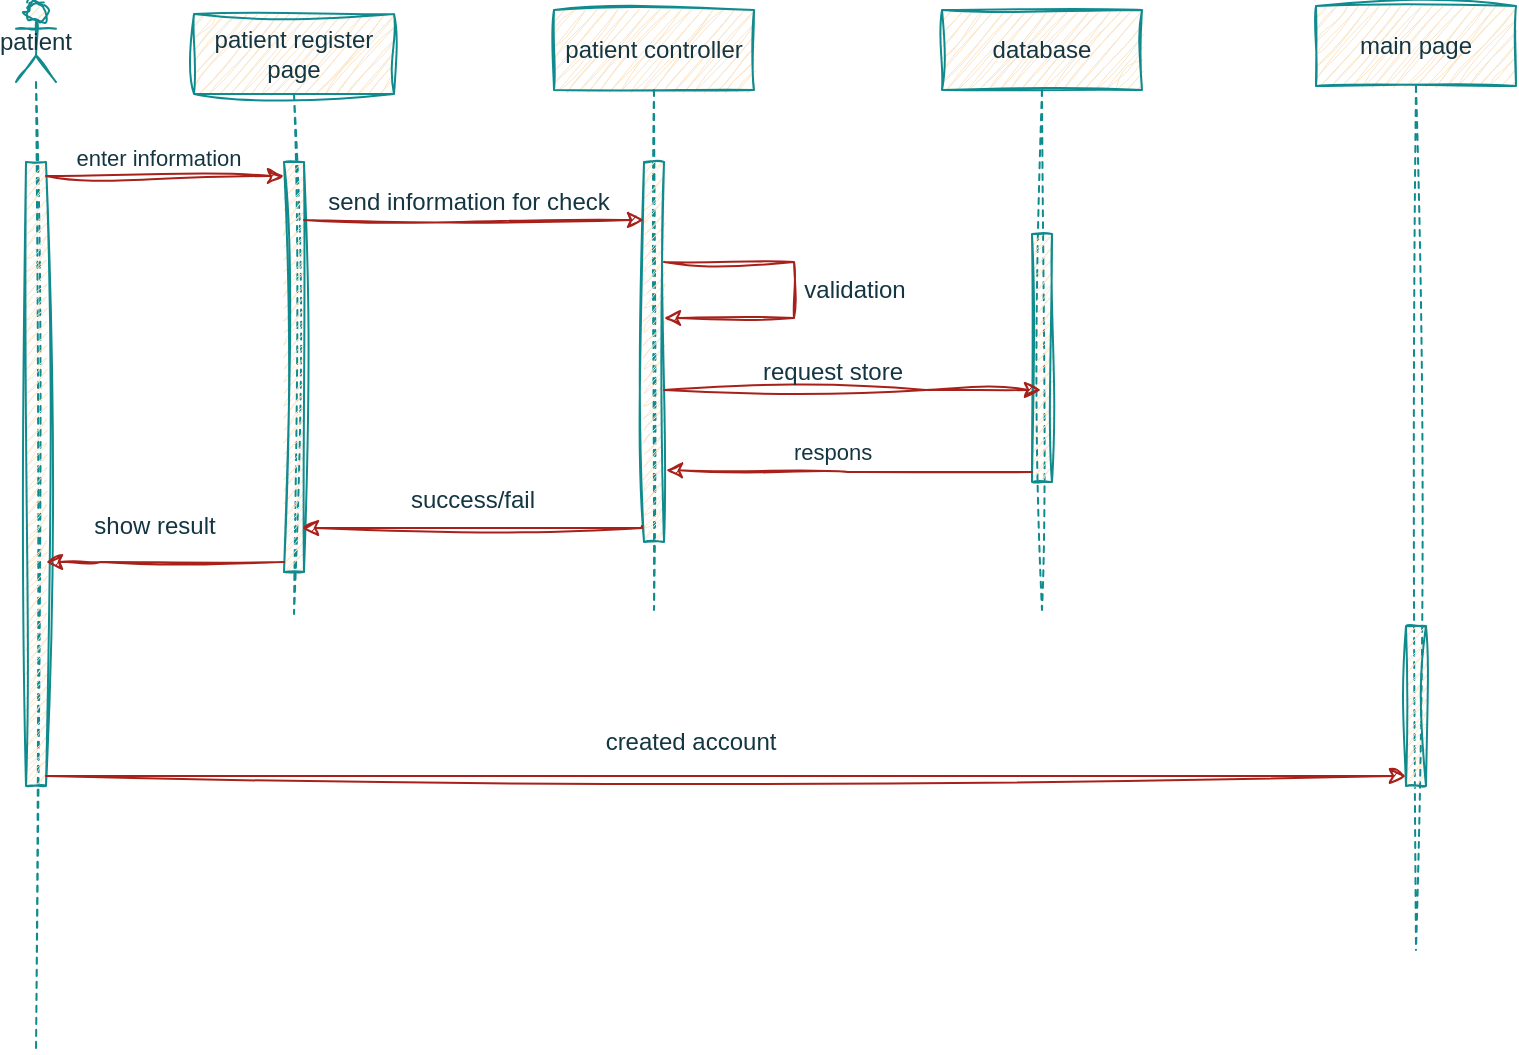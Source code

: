 <mxfile version="27.0.2" pages="10">
  <diagram name="register patient" id="FcRmBdbAM4gcFyHog7VY">
    <mxGraphModel dx="1186" dy="750" grid="0" gridSize="10" guides="1" tooltips="1" connect="1" arrows="1" fold="1" page="1" pageScale="1" pageWidth="850" pageHeight="1100" math="0" shadow="0">
      <root>
        <mxCell id="0" />
        <mxCell id="1" parent="0" />
        <mxCell id="8QIjADybiHMP_Jaz6WMR-2" value="patient" style="shape=umlLifeline;perimeter=lifelinePerimeter;whiteSpace=wrap;html=1;container=1;dropTarget=0;collapsible=0;recursiveResize=0;outlineConnect=0;portConstraint=eastwest;newEdgeStyle={&quot;curved&quot;:0,&quot;rounded&quot;:0};participant=umlActor;labelBackgroundColor=none;fillColor=#FAE5C7;strokeColor=#0F8B8D;fontColor=#143642;sketch=1;curveFitting=1;jiggle=2;" parent="1" vertex="1">
          <mxGeometry x="51" y="71" width="20" height="525" as="geometry" />
        </mxCell>
        <mxCell id="8QIjADybiHMP_Jaz6WMR-4" value="" style="html=1;points=[[0,0,0,0,5],[0,1,0,0,-5],[1,0,0,0,5],[1,1,0,0,-5]];perimeter=orthogonalPerimeter;outlineConnect=0;targetShapes=umlLifeline;portConstraint=eastwest;newEdgeStyle={&quot;curved&quot;:0,&quot;rounded&quot;:0};labelBackgroundColor=none;fillColor=#FAE5C7;strokeColor=#0F8B8D;fontColor=#143642;sketch=1;curveFitting=1;jiggle=2;" parent="8QIjADybiHMP_Jaz6WMR-2" vertex="1">
          <mxGeometry x="5" y="80" width="10" height="312" as="geometry" />
        </mxCell>
        <mxCell id="8QIjADybiHMP_Jaz6WMR-3" value="patient register page" style="shape=umlLifeline;perimeter=lifelinePerimeter;whiteSpace=wrap;html=1;container=1;dropTarget=0;collapsible=0;recursiveResize=0;outlineConnect=0;portConstraint=eastwest;newEdgeStyle={&quot;curved&quot;:0,&quot;rounded&quot;:0};labelBackgroundColor=none;fillColor=#FAE5C7;strokeColor=#0F8B8D;fontColor=#143642;sketch=1;curveFitting=1;jiggle=2;" parent="1" vertex="1">
          <mxGeometry x="140" y="77" width="100" height="300" as="geometry" />
        </mxCell>
        <mxCell id="8QIjADybiHMP_Jaz6WMR-5" value="" style="html=1;points=[[0,0,0,0,5],[0,1,0,0,-5],[1,0,0,0,5],[1,1,0,0,-5]];perimeter=orthogonalPerimeter;outlineConnect=0;targetShapes=umlLifeline;portConstraint=eastwest;newEdgeStyle={&quot;curved&quot;:0,&quot;rounded&quot;:0};labelBackgroundColor=none;fillColor=#FAE5C7;strokeColor=#0F8B8D;fontColor=#143642;sketch=1;curveFitting=1;jiggle=2;" parent="8QIjADybiHMP_Jaz6WMR-3" vertex="1">
          <mxGeometry x="45" y="74" width="10" height="205" as="geometry" />
        </mxCell>
        <mxCell id="8QIjADybiHMP_Jaz6WMR-6" style="edgeStyle=orthogonalEdgeStyle;rounded=0;orthogonalLoop=1;jettySize=auto;html=1;curved=0;labelBackgroundColor=none;strokeColor=#A8201A;fontColor=default;sketch=1;curveFitting=1;jiggle=2;" parent="1" edge="1">
          <mxGeometry relative="1" as="geometry">
            <mxPoint x="66" y="158" as="sourcePoint" />
            <mxPoint x="185" y="158" as="targetPoint" />
          </mxGeometry>
        </mxCell>
        <mxCell id="8QIjADybiHMP_Jaz6WMR-8" value="enter information" style="edgeLabel;html=1;align=center;verticalAlign=middle;resizable=0;points=[];labelBackgroundColor=none;fontColor=#143642;sketch=1;curveFitting=1;jiggle=2;" parent="8QIjADybiHMP_Jaz6WMR-6" vertex="1" connectable="0">
          <mxGeometry x="-0.028" y="-1" relative="1" as="geometry">
            <mxPoint x="-2" y="-10" as="offset" />
          </mxGeometry>
        </mxCell>
        <mxCell id="8QIjADybiHMP_Jaz6WMR-10" value="patient controller" style="shape=umlLifeline;perimeter=lifelinePerimeter;whiteSpace=wrap;html=1;container=1;dropTarget=0;collapsible=0;recursiveResize=0;outlineConnect=0;portConstraint=eastwest;newEdgeStyle={&quot;curved&quot;:0,&quot;rounded&quot;:0};labelBackgroundColor=none;fillColor=#FAE5C7;strokeColor=#0F8B8D;fontColor=#143642;sketch=1;curveFitting=1;jiggle=2;" parent="1" vertex="1">
          <mxGeometry x="320" y="75" width="100" height="300" as="geometry" />
        </mxCell>
        <mxCell id="8QIjADybiHMP_Jaz6WMR-11" value="" style="html=1;points=[[0,0,0,0,5],[0,1,0,0,-5],[1,0,0,0,5],[1,1,0,0,-5]];perimeter=orthogonalPerimeter;outlineConnect=0;targetShapes=umlLifeline;portConstraint=eastwest;newEdgeStyle={&quot;curved&quot;:0,&quot;rounded&quot;:0};labelBackgroundColor=none;fillColor=#FAE5C7;strokeColor=#0F8B8D;fontColor=#143642;sketch=1;curveFitting=1;jiggle=2;" parent="8QIjADybiHMP_Jaz6WMR-10" vertex="1">
          <mxGeometry x="45" y="76" width="10" height="190" as="geometry" />
        </mxCell>
        <mxCell id="8QIjADybiHMP_Jaz6WMR-15" style="edgeStyle=orthogonalEdgeStyle;rounded=0;orthogonalLoop=1;jettySize=auto;html=1;curved=0;labelBackgroundColor=none;strokeColor=#A8201A;fontColor=default;sketch=1;curveFitting=1;jiggle=2;" parent="1" edge="1">
          <mxGeometry relative="1" as="geometry">
            <mxPoint x="195" y="180" as="sourcePoint" />
            <mxPoint x="365" y="180" as="targetPoint" />
          </mxGeometry>
        </mxCell>
        <mxCell id="8QIjADybiHMP_Jaz6WMR-17" value="send information for check" style="text;html=1;align=center;verticalAlign=middle;resizable=0;points=[];autosize=1;strokeColor=none;fillColor=none;labelBackgroundColor=none;fontColor=#143642;sketch=1;curveFitting=1;jiggle=2;" parent="1" vertex="1">
          <mxGeometry x="197" y="158" width="159" height="26" as="geometry" />
        </mxCell>
        <mxCell id="8QIjADybiHMP_Jaz6WMR-18" style="edgeStyle=orthogonalEdgeStyle;rounded=0;orthogonalLoop=1;jettySize=auto;html=1;curved=0;labelBackgroundColor=none;strokeColor=#A8201A;fontColor=default;sketch=1;curveFitting=1;jiggle=2;" parent="1" edge="1">
          <mxGeometry relative="1" as="geometry">
            <mxPoint x="364" y="333" as="sourcePoint" />
            <mxPoint x="194" y="334" as="targetPoint" />
            <Array as="points">
              <mxPoint x="364" y="334" />
            </Array>
          </mxGeometry>
        </mxCell>
        <mxCell id="8QIjADybiHMP_Jaz6WMR-19" value="success/fail" style="text;html=1;align=center;verticalAlign=middle;resizable=0;points=[];autosize=1;strokeColor=none;fillColor=none;labelBackgroundColor=none;fontColor=#143642;sketch=1;curveFitting=1;jiggle=2;" parent="1" vertex="1">
          <mxGeometry x="239" y="307" width="80" height="26" as="geometry" />
        </mxCell>
        <mxCell id="8QIjADybiHMP_Jaz6WMR-21" value="database" style="shape=umlLifeline;perimeter=lifelinePerimeter;whiteSpace=wrap;html=1;container=1;dropTarget=0;collapsible=0;recursiveResize=0;outlineConnect=0;portConstraint=eastwest;newEdgeStyle={&quot;curved&quot;:0,&quot;rounded&quot;:0};strokeColor=#0F8B8D;fontColor=#143642;fillColor=#FAE5C7;sketch=1;curveFitting=1;jiggle=2;" parent="1" vertex="1">
          <mxGeometry x="514" y="75" width="100" height="300" as="geometry" />
        </mxCell>
        <mxCell id="8QIjADybiHMP_Jaz6WMR-22" value="" style="html=1;points=[[0,0,0,0,5],[0,1,0,0,-5],[1,0,0,0,5],[1,1,0,0,-5]];perimeter=orthogonalPerimeter;outlineConnect=0;targetShapes=umlLifeline;portConstraint=eastwest;newEdgeStyle={&quot;curved&quot;:0,&quot;rounded&quot;:0};strokeColor=#0F8B8D;fontColor=#143642;fillColor=#FAE5C7;sketch=1;curveFitting=1;jiggle=2;" parent="8QIjADybiHMP_Jaz6WMR-21" vertex="1">
          <mxGeometry x="45" y="112" width="10" height="124" as="geometry" />
        </mxCell>
        <mxCell id="8QIjADybiHMP_Jaz6WMR-23" style="edgeStyle=orthogonalEdgeStyle;rounded=0;orthogonalLoop=1;jettySize=auto;html=1;curved=0;strokeColor=#A8201A;fontColor=#143642;fillColor=#FAE5C7;sketch=1;curveFitting=1;jiggle=2;" parent="1" edge="1">
          <mxGeometry relative="1" as="geometry">
            <mxPoint x="375" y="265" as="sourcePoint" />
            <mxPoint x="563.5" y="265" as="targetPoint" />
            <Array as="points">
              <mxPoint x="506" y="265" />
              <mxPoint x="506" y="265" />
            </Array>
          </mxGeometry>
        </mxCell>
        <mxCell id="8QIjADybiHMP_Jaz6WMR-24" value="request store" style="text;html=1;align=center;verticalAlign=middle;resizable=0;points=[];autosize=1;strokeColor=none;fillColor=none;fontColor=#143642;sketch=1;curveFitting=1;jiggle=2;" parent="1" vertex="1">
          <mxGeometry x="415" y="243" width="88" height="26" as="geometry" />
        </mxCell>
        <mxCell id="8QIjADybiHMP_Jaz6WMR-26" style="edgeStyle=orthogonalEdgeStyle;rounded=0;orthogonalLoop=1;jettySize=auto;html=1;curved=0;exitX=0;exitY=1;exitDx=0;exitDy=-5;exitPerimeter=0;entryX=1.1;entryY=0.811;entryDx=0;entryDy=0;entryPerimeter=0;strokeColor=#A8201A;fontColor=#143642;fillColor=#FAE5C7;sketch=1;curveFitting=1;jiggle=2;" parent="1" source="8QIjADybiHMP_Jaz6WMR-22" target="8QIjADybiHMP_Jaz6WMR-11" edge="1">
          <mxGeometry relative="1" as="geometry" />
        </mxCell>
        <mxCell id="8QIjADybiHMP_Jaz6WMR-27" value="respons" style="edgeLabel;html=1;align=center;verticalAlign=middle;resizable=0;points=[];strokeColor=#0F8B8D;fontColor=#143642;fillColor=#FAE5C7;sketch=1;curveFitting=1;jiggle=2;" parent="8QIjADybiHMP_Jaz6WMR-26" vertex="1" connectable="0">
          <mxGeometry x="0.108" y="-1" relative="1" as="geometry">
            <mxPoint x="1" y="-8" as="offset" />
          </mxGeometry>
        </mxCell>
        <mxCell id="8QIjADybiHMP_Jaz6WMR-29" style="edgeStyle=orthogonalEdgeStyle;rounded=0;orthogonalLoop=1;jettySize=auto;html=1;curved=0;exitX=0;exitY=1;exitDx=0;exitDy=-5;exitPerimeter=0;strokeColor=#A8201A;fontColor=#143642;fillColor=#FAE5C7;sketch=1;curveFitting=1;jiggle=2;" parent="1" source="8QIjADybiHMP_Jaz6WMR-5" target="8QIjADybiHMP_Jaz6WMR-4" edge="1">
          <mxGeometry relative="1" as="geometry">
            <Array as="points">
              <mxPoint x="93" y="351" />
              <mxPoint x="93" y="351" />
            </Array>
          </mxGeometry>
        </mxCell>
        <mxCell id="8QIjADybiHMP_Jaz6WMR-30" value="show result" style="text;html=1;align=center;verticalAlign=middle;resizable=0;points=[];autosize=1;strokeColor=none;fillColor=none;fontColor=#143642;sketch=1;curveFitting=1;jiggle=2;" parent="1" vertex="1">
          <mxGeometry x="80" y="320" width="79" height="26" as="geometry" />
        </mxCell>
        <mxCell id="HKXcFFnIrqRVQD8hM0Fx-1" value="main page" style="shape=umlLifeline;perimeter=lifelinePerimeter;whiteSpace=wrap;html=1;container=1;dropTarget=0;collapsible=0;recursiveResize=0;outlineConnect=0;portConstraint=eastwest;newEdgeStyle={&quot;curved&quot;:0,&quot;rounded&quot;:0};strokeColor=#0F8B8D;fontColor=#143642;fillColor=#FAE5C7;sketch=1;curveFitting=1;jiggle=2;" parent="1" vertex="1">
          <mxGeometry x="701" y="73" width="100" height="472" as="geometry" />
        </mxCell>
        <mxCell id="HKXcFFnIrqRVQD8hM0Fx-2" value="" style="html=1;points=[[0,0,0,0,5],[0,1,0,0,-5],[1,0,0,0,5],[1,1,0,0,-5]];perimeter=orthogonalPerimeter;outlineConnect=0;targetShapes=umlLifeline;portConstraint=eastwest;newEdgeStyle={&quot;curved&quot;:0,&quot;rounded&quot;:0};strokeColor=#0F8B8D;fontColor=#143642;fillColor=#FAE5C7;sketch=1;curveFitting=1;jiggle=2;" parent="HKXcFFnIrqRVQD8hM0Fx-1" vertex="1">
          <mxGeometry x="45" y="310" width="10" height="80" as="geometry" />
        </mxCell>
        <mxCell id="HKXcFFnIrqRVQD8hM0Fx-3" style="edgeStyle=orthogonalEdgeStyle;rounded=0;orthogonalLoop=1;jettySize=auto;html=1;curved=0;exitX=1;exitY=1;exitDx=0;exitDy=-5;exitPerimeter=0;entryX=0;entryY=1;entryDx=0;entryDy=-5;entryPerimeter=0;strokeColor=#A8201A;fontColor=#143642;fillColor=#FAE5C7;sketch=1;curveFitting=1;jiggle=2;" parent="1" source="8QIjADybiHMP_Jaz6WMR-4" target="HKXcFFnIrqRVQD8hM0Fx-2" edge="1">
          <mxGeometry relative="1" as="geometry" />
        </mxCell>
        <mxCell id="HKXcFFnIrqRVQD8hM0Fx-4" value="created account" style="text;html=1;align=center;verticalAlign=middle;resizable=0;points=[];autosize=1;strokeColor=none;fillColor=none;fontColor=#143642;sketch=1;curveFitting=1;jiggle=2;" parent="1" vertex="1">
          <mxGeometry x="336" y="428" width="103" height="26" as="geometry" />
        </mxCell>
        <mxCell id="aOucF9GDfs1MSbkw4_YX-1" style="edgeStyle=orthogonalEdgeStyle;rounded=0;orthogonalLoop=1;jettySize=auto;html=1;curved=0;strokeColor=#A8201A;fontColor=#143642;fillColor=#FAE5C7;sketch=1;curveFitting=1;jiggle=2;" parent="1" edge="1">
          <mxGeometry relative="1" as="geometry">
            <mxPoint x="375" y="201" as="sourcePoint" />
            <mxPoint x="375" y="229" as="targetPoint" />
            <Array as="points">
              <mxPoint x="440" y="201" />
            </Array>
          </mxGeometry>
        </mxCell>
        <mxCell id="aOucF9GDfs1MSbkw4_YX-2" value="validation" style="text;html=1;align=center;verticalAlign=middle;resizable=0;points=[];autosize=1;strokeColor=none;fillColor=none;fontColor=#143642;sketch=1;curveFitting=1;jiggle=2;" parent="1" vertex="1">
          <mxGeometry x="435" y="202" width="69" height="26" as="geometry" />
        </mxCell>
      </root>
    </mxGraphModel>
  </diagram>
  <diagram id="2XA2U0RerprzeuGbAQly" name="login patient">
    <mxGraphModel dx="1186" dy="916" grid="0" gridSize="10" guides="1" tooltips="1" connect="1" arrows="1" fold="1" page="1" pageScale="1" pageWidth="850" pageHeight="1100" math="0" shadow="0">
      <root>
        <mxCell id="0" />
        <mxCell id="1" parent="0" />
        <mxCell id="acm6n-0JdYbEkSDhOmn3-1" value="patient" style="shape=umlLifeline;perimeter=lifelinePerimeter;whiteSpace=wrap;html=1;container=1;dropTarget=0;collapsible=0;recursiveResize=0;outlineConnect=0;portConstraint=eastwest;newEdgeStyle={&quot;curved&quot;:0,&quot;rounded&quot;:0};participant=umlActor;labelBackgroundColor=none;fillColor=#FAE5C7;strokeColor=#0F8B8D;fontColor=#143642;" vertex="1" parent="1">
          <mxGeometry x="51" y="71" width="20" height="477" as="geometry" />
        </mxCell>
        <mxCell id="acm6n-0JdYbEkSDhOmn3-2" value="" style="html=1;points=[[0,0,0,0,5],[0,1,0,0,-5],[1,0,0,0,5],[1,1,0,0,-5]];perimeter=orthogonalPerimeter;outlineConnect=0;targetShapes=umlLifeline;portConstraint=eastwest;newEdgeStyle={&quot;curved&quot;:0,&quot;rounded&quot;:0};labelBackgroundColor=none;fillColor=#FAE5C7;strokeColor=#0F8B8D;fontColor=#143642;" vertex="1" parent="acm6n-0JdYbEkSDhOmn3-1">
          <mxGeometry x="5" y="80" width="10" height="312" as="geometry" />
        </mxCell>
        <mxCell id="acm6n-0JdYbEkSDhOmn3-3" value="patient login page" style="shape=umlLifeline;perimeter=lifelinePerimeter;whiteSpace=wrap;html=1;container=1;dropTarget=0;collapsible=0;recursiveResize=0;outlineConnect=0;portConstraint=eastwest;newEdgeStyle={&quot;curved&quot;:0,&quot;rounded&quot;:0};labelBackgroundColor=none;fillColor=#FAE5C7;strokeColor=#0F8B8D;fontColor=#143642;" vertex="1" parent="1">
          <mxGeometry x="140" y="77" width="100" height="300" as="geometry" />
        </mxCell>
        <mxCell id="acm6n-0JdYbEkSDhOmn3-4" value="" style="html=1;points=[[0,0,0,0,5],[0,1,0,0,-5],[1,0,0,0,5],[1,1,0,0,-5]];perimeter=orthogonalPerimeter;outlineConnect=0;targetShapes=umlLifeline;portConstraint=eastwest;newEdgeStyle={&quot;curved&quot;:0,&quot;rounded&quot;:0};labelBackgroundColor=none;fillColor=#FAE5C7;strokeColor=#0F8B8D;fontColor=#143642;" vertex="1" parent="acm6n-0JdYbEkSDhOmn3-3">
          <mxGeometry x="45" y="74" width="10" height="205" as="geometry" />
        </mxCell>
        <mxCell id="acm6n-0JdYbEkSDhOmn3-5" style="edgeStyle=orthogonalEdgeStyle;rounded=0;orthogonalLoop=1;jettySize=auto;html=1;curved=0;labelBackgroundColor=none;strokeColor=#A8201A;fontColor=default;" edge="1" parent="1">
          <mxGeometry relative="1" as="geometry">
            <mxPoint x="66" y="158" as="sourcePoint" />
            <mxPoint x="185" y="158" as="targetPoint" />
          </mxGeometry>
        </mxCell>
        <mxCell id="acm6n-0JdYbEkSDhOmn3-6" value="enter information" style="edgeLabel;html=1;align=center;verticalAlign=middle;resizable=0;points=[];labelBackgroundColor=none;fontColor=#143642;" vertex="1" connectable="0" parent="acm6n-0JdYbEkSDhOmn3-5">
          <mxGeometry x="-0.028" y="-1" relative="1" as="geometry">
            <mxPoint x="-2" y="-10" as="offset" />
          </mxGeometry>
        </mxCell>
        <mxCell id="acm6n-0JdYbEkSDhOmn3-7" value="patient controller" style="shape=umlLifeline;perimeter=lifelinePerimeter;whiteSpace=wrap;html=1;container=1;dropTarget=0;collapsible=0;recursiveResize=0;outlineConnect=0;portConstraint=eastwest;newEdgeStyle={&quot;curved&quot;:0,&quot;rounded&quot;:0};labelBackgroundColor=none;fillColor=#FAE5C7;strokeColor=#0F8B8D;fontColor=#143642;" vertex="1" parent="1">
          <mxGeometry x="320" y="75" width="100" height="300" as="geometry" />
        </mxCell>
        <mxCell id="acm6n-0JdYbEkSDhOmn3-8" value="" style="html=1;points=[[0,0,0,0,5],[0,1,0,0,-5],[1,0,0,0,5],[1,1,0,0,-5]];perimeter=orthogonalPerimeter;outlineConnect=0;targetShapes=umlLifeline;portConstraint=eastwest;newEdgeStyle={&quot;curved&quot;:0,&quot;rounded&quot;:0};labelBackgroundColor=none;fillColor=#FAE5C7;strokeColor=#0F8B8D;fontColor=#143642;" vertex="1" parent="acm6n-0JdYbEkSDhOmn3-7">
          <mxGeometry x="45" y="76" width="10" height="190" as="geometry" />
        </mxCell>
        <mxCell id="acm6n-0JdYbEkSDhOmn3-9" style="edgeStyle=orthogonalEdgeStyle;rounded=0;orthogonalLoop=1;jettySize=auto;html=1;curved=0;labelBackgroundColor=none;strokeColor=#A8201A;fontColor=default;" edge="1" parent="1">
          <mxGeometry relative="1" as="geometry">
            <mxPoint x="195" y="190" as="sourcePoint" />
            <mxPoint x="365" y="190" as="targetPoint" />
          </mxGeometry>
        </mxCell>
        <mxCell id="acm6n-0JdYbEkSDhOmn3-10" value="send information for validate" style="text;html=1;align=center;verticalAlign=middle;resizable=0;points=[];autosize=1;strokeColor=none;fillColor=none;labelBackgroundColor=none;fontColor=#143642;" vertex="1" parent="1">
          <mxGeometry x="192" y="167" width="169" height="26" as="geometry" />
        </mxCell>
        <mxCell id="acm6n-0JdYbEkSDhOmn3-11" style="edgeStyle=orthogonalEdgeStyle;rounded=0;orthogonalLoop=1;jettySize=auto;html=1;curved=0;labelBackgroundColor=none;strokeColor=#A8201A;fontColor=default;" edge="1" parent="1">
          <mxGeometry relative="1" as="geometry">
            <mxPoint x="364" y="333" as="sourcePoint" />
            <mxPoint x="194" y="334" as="targetPoint" />
            <Array as="points">
              <mxPoint x="364" y="334" />
            </Array>
          </mxGeometry>
        </mxCell>
        <mxCell id="acm6n-0JdYbEkSDhOmn3-12" value="success/fail" style="text;html=1;align=center;verticalAlign=middle;resizable=0;points=[];autosize=1;strokeColor=none;fillColor=none;labelBackgroundColor=none;fontColor=#143642;" vertex="1" parent="1">
          <mxGeometry x="239" y="307" width="80" height="26" as="geometry" />
        </mxCell>
        <mxCell id="acm6n-0JdYbEkSDhOmn3-13" value="database" style="shape=umlLifeline;perimeter=lifelinePerimeter;whiteSpace=wrap;html=1;container=1;dropTarget=0;collapsible=0;recursiveResize=0;outlineConnect=0;portConstraint=eastwest;newEdgeStyle={&quot;curved&quot;:0,&quot;rounded&quot;:0};strokeColor=#0F8B8D;fontColor=#143642;fillColor=#FAE5C7;" vertex="1" parent="1">
          <mxGeometry x="514" y="75" width="100" height="300" as="geometry" />
        </mxCell>
        <mxCell id="acm6n-0JdYbEkSDhOmn3-14" value="" style="html=1;points=[[0,0,0,0,5],[0,1,0,0,-5],[1,0,0,0,5],[1,1,0,0,-5]];perimeter=orthogonalPerimeter;outlineConnect=0;targetShapes=umlLifeline;portConstraint=eastwest;newEdgeStyle={&quot;curved&quot;:0,&quot;rounded&quot;:0};strokeColor=#0F8B8D;fontColor=#143642;fillColor=#FAE5C7;" vertex="1" parent="acm6n-0JdYbEkSDhOmn3-13">
          <mxGeometry x="45" y="112" width="10" height="124" as="geometry" />
        </mxCell>
        <mxCell id="acm6n-0JdYbEkSDhOmn3-15" style="edgeStyle=orthogonalEdgeStyle;rounded=0;orthogonalLoop=1;jettySize=auto;html=1;curved=0;strokeColor=#A8201A;fontColor=#143642;fillColor=#FAE5C7;" edge="1" parent="1">
          <mxGeometry relative="1" as="geometry">
            <mxPoint x="375" y="265" as="sourcePoint" />
            <mxPoint x="563.5" y="265" as="targetPoint" />
            <Array as="points">
              <mxPoint x="506" y="265" />
              <mxPoint x="506" y="265" />
            </Array>
          </mxGeometry>
        </mxCell>
        <mxCell id="acm6n-0JdYbEkSDhOmn3-16" value="request" style="text;html=1;align=center;verticalAlign=middle;resizable=0;points=[];autosize=1;strokeColor=none;fillColor=none;fontColor=#143642;" vertex="1" parent="1">
          <mxGeometry x="430" y="243" width="58" height="26" as="geometry" />
        </mxCell>
        <mxCell id="acm6n-0JdYbEkSDhOmn3-17" style="edgeStyle=orthogonalEdgeStyle;rounded=0;orthogonalLoop=1;jettySize=auto;html=1;curved=0;exitX=0;exitY=1;exitDx=0;exitDy=-5;exitPerimeter=0;entryX=1.1;entryY=0.811;entryDx=0;entryDy=0;entryPerimeter=0;strokeColor=#A8201A;fontColor=#143642;fillColor=#FAE5C7;" edge="1" parent="1" source="acm6n-0JdYbEkSDhOmn3-14" target="acm6n-0JdYbEkSDhOmn3-8">
          <mxGeometry relative="1" as="geometry" />
        </mxCell>
        <mxCell id="acm6n-0JdYbEkSDhOmn3-18" value="respons" style="edgeLabel;html=1;align=center;verticalAlign=middle;resizable=0;points=[];strokeColor=#0F8B8D;fontColor=#143642;fillColor=#FAE5C7;" vertex="1" connectable="0" parent="acm6n-0JdYbEkSDhOmn3-17">
          <mxGeometry x="0.108" y="-1" relative="1" as="geometry">
            <mxPoint x="1" y="-8" as="offset" />
          </mxGeometry>
        </mxCell>
        <mxCell id="acm6n-0JdYbEkSDhOmn3-19" style="edgeStyle=orthogonalEdgeStyle;rounded=0;orthogonalLoop=1;jettySize=auto;html=1;curved=0;exitX=0;exitY=1;exitDx=0;exitDy=-5;exitPerimeter=0;strokeColor=#A8201A;fontColor=#143642;fillColor=#FAE5C7;dashed=1;dashPattern=8 8;" edge="1" parent="1" source="acm6n-0JdYbEkSDhOmn3-4" target="acm6n-0JdYbEkSDhOmn3-2">
          <mxGeometry relative="1" as="geometry">
            <Array as="points">
              <mxPoint x="93" y="351" />
              <mxPoint x="93" y="351" />
            </Array>
          </mxGeometry>
        </mxCell>
        <mxCell id="acm6n-0JdYbEkSDhOmn3-20" value="show result" style="text;html=1;align=center;verticalAlign=middle;resizable=0;points=[];autosize=1;strokeColor=none;fillColor=none;fontColor=#143642;" vertex="1" parent="1">
          <mxGeometry x="80" y="320" width="79" height="26" as="geometry" />
        </mxCell>
        <mxCell id="acm6n-0JdYbEkSDhOmn3-21" value="main page" style="shape=umlLifeline;perimeter=lifelinePerimeter;whiteSpace=wrap;html=1;container=1;dropTarget=0;collapsible=0;recursiveResize=0;outlineConnect=0;portConstraint=eastwest;newEdgeStyle={&quot;curved&quot;:0,&quot;rounded&quot;:0};strokeColor=#0F8B8D;fontColor=#143642;fillColor=#FAE5C7;" vertex="1" parent="1">
          <mxGeometry x="701" y="73" width="100" height="472" as="geometry" />
        </mxCell>
        <mxCell id="acm6n-0JdYbEkSDhOmn3-22" value="" style="html=1;points=[[0,0,0,0,5],[0,1,0,0,-5],[1,0,0,0,5],[1,1,0,0,-5]];perimeter=orthogonalPerimeter;outlineConnect=0;targetShapes=umlLifeline;portConstraint=eastwest;newEdgeStyle={&quot;curved&quot;:0,&quot;rounded&quot;:0};strokeColor=#0F8B8D;fontColor=#143642;fillColor=#FAE5C7;" vertex="1" parent="acm6n-0JdYbEkSDhOmn3-21">
          <mxGeometry x="45" y="310" width="10" height="80" as="geometry" />
        </mxCell>
        <mxCell id="acm6n-0JdYbEkSDhOmn3-23" style="edgeStyle=orthogonalEdgeStyle;rounded=0;orthogonalLoop=1;jettySize=auto;html=1;curved=0;exitX=1;exitY=1;exitDx=0;exitDy=-5;exitPerimeter=0;entryX=0;entryY=1;entryDx=0;entryDy=-5;entryPerimeter=0;strokeColor=#A8201A;fontColor=#143642;fillColor=#FAE5C7;" edge="1" parent="1" source="acm6n-0JdYbEkSDhOmn3-2" target="acm6n-0JdYbEkSDhOmn3-22">
          <mxGeometry relative="1" as="geometry" />
        </mxCell>
        <mxCell id="acm6n-0JdYbEkSDhOmn3-24" value="authed" style="text;html=1;align=center;verticalAlign=middle;resizable=0;points=[];autosize=1;strokeColor=none;fillColor=none;fontColor=#143642;" vertex="1" parent="1">
          <mxGeometry x="354" y="430" width="55" height="26" as="geometry" />
        </mxCell>
        <mxCell id="eHljVoYEFI7urTvVhrbN-1" style="edgeStyle=orthogonalEdgeStyle;rounded=0;orthogonalLoop=1;jettySize=auto;html=1;curved=0;strokeColor=#A8201A;fontColor=#143642;fillColor=#FAE5C7;" edge="1" parent="1">
          <mxGeometry relative="1" as="geometry">
            <mxPoint x="375" y="201" as="sourcePoint" />
            <mxPoint x="375" y="229" as="targetPoint" />
            <Array as="points">
              <mxPoint x="440" y="201" />
            </Array>
          </mxGeometry>
        </mxCell>
        <mxCell id="eHljVoYEFI7urTvVhrbN-2" value="validation" style="text;html=1;align=center;verticalAlign=middle;resizable=0;points=[];autosize=1;strokeColor=none;fillColor=none;fontColor=#143642;" vertex="1" parent="1">
          <mxGeometry x="435" y="202" width="69" height="26" as="geometry" />
        </mxCell>
      </root>
    </mxGraphModel>
  </diagram>
  <diagram id="U_SELer3UB6pYfoMWAn2" name="register doctor">
    <mxGraphModel dx="1186" dy="916" grid="0" gridSize="10" guides="1" tooltips="1" connect="1" arrows="1" fold="1" page="1" pageScale="1" pageWidth="850" pageHeight="1100" math="0" shadow="0">
      <root>
        <mxCell id="0" />
        <mxCell id="1" parent="0" />
        <mxCell id="Su__yAPcXq-_nefX-W5M-1" value="admin" style="shape=umlLifeline;perimeter=lifelinePerimeter;whiteSpace=wrap;html=1;container=1;dropTarget=0;collapsible=0;recursiveResize=0;outlineConnect=0;portConstraint=eastwest;newEdgeStyle={&quot;curved&quot;:0,&quot;rounded&quot;:0};participant=umlActor;labelBackgroundColor=none;fillColor=#FAE5C7;strokeColor=#0F8B8D;fontColor=#143642;" vertex="1" parent="1">
          <mxGeometry x="51" y="71" width="20" height="525" as="geometry" />
        </mxCell>
        <mxCell id="Su__yAPcXq-_nefX-W5M-2" value="" style="html=1;points=[[0,0,0,0,5],[0,1,0,0,-5],[1,0,0,0,5],[1,1,0,0,-5]];perimeter=orthogonalPerimeter;outlineConnect=0;targetShapes=umlLifeline;portConstraint=eastwest;newEdgeStyle={&quot;curved&quot;:0,&quot;rounded&quot;:0};labelBackgroundColor=none;fillColor=#FAE5C7;strokeColor=#0F8B8D;fontColor=#143642;" vertex="1" parent="Su__yAPcXq-_nefX-W5M-1">
          <mxGeometry x="5" y="80" width="10" height="312" as="geometry" />
        </mxCell>
        <mxCell id="Su__yAPcXq-_nefX-W5M-3" value="doctor register page" style="shape=umlLifeline;perimeter=lifelinePerimeter;whiteSpace=wrap;html=1;container=1;dropTarget=0;collapsible=0;recursiveResize=0;outlineConnect=0;portConstraint=eastwest;newEdgeStyle={&quot;curved&quot;:0,&quot;rounded&quot;:0};labelBackgroundColor=none;fillColor=#FAE5C7;strokeColor=#0F8B8D;fontColor=#143642;" vertex="1" parent="1">
          <mxGeometry x="140" y="77" width="100" height="300" as="geometry" />
        </mxCell>
        <mxCell id="Su__yAPcXq-_nefX-W5M-4" value="" style="html=1;points=[[0,0,0,0,5],[0,1,0,0,-5],[1,0,0,0,5],[1,1,0,0,-5]];perimeter=orthogonalPerimeter;outlineConnect=0;targetShapes=umlLifeline;portConstraint=eastwest;newEdgeStyle={&quot;curved&quot;:0,&quot;rounded&quot;:0};labelBackgroundColor=none;fillColor=#FAE5C7;strokeColor=#0F8B8D;fontColor=#143642;" vertex="1" parent="Su__yAPcXq-_nefX-W5M-3">
          <mxGeometry x="45" y="74" width="10" height="205" as="geometry" />
        </mxCell>
        <mxCell id="Su__yAPcXq-_nefX-W5M-5" style="edgeStyle=orthogonalEdgeStyle;rounded=0;orthogonalLoop=1;jettySize=auto;html=1;curved=0;labelBackgroundColor=none;strokeColor=#A8201A;fontColor=default;" edge="1" parent="1">
          <mxGeometry relative="1" as="geometry">
            <mxPoint x="66" y="158" as="sourcePoint" />
            <mxPoint x="185" y="158" as="targetPoint" />
          </mxGeometry>
        </mxCell>
        <mxCell id="Su__yAPcXq-_nefX-W5M-6" value="enter information" style="edgeLabel;html=1;align=center;verticalAlign=middle;resizable=0;points=[];labelBackgroundColor=none;fontColor=#143642;" vertex="1" connectable="0" parent="Su__yAPcXq-_nefX-W5M-5">
          <mxGeometry x="-0.028" y="-1" relative="1" as="geometry">
            <mxPoint x="-2" y="-10" as="offset" />
          </mxGeometry>
        </mxCell>
        <mxCell id="Su__yAPcXq-_nefX-W5M-7" value="doctor controller" style="shape=umlLifeline;perimeter=lifelinePerimeter;whiteSpace=wrap;html=1;container=1;dropTarget=0;collapsible=0;recursiveResize=0;outlineConnect=0;portConstraint=eastwest;newEdgeStyle={&quot;curved&quot;:0,&quot;rounded&quot;:0};labelBackgroundColor=none;fillColor=#FAE5C7;strokeColor=#0F8B8D;fontColor=#143642;" vertex="1" parent="1">
          <mxGeometry x="320" y="75" width="100" height="300" as="geometry" />
        </mxCell>
        <mxCell id="Su__yAPcXq-_nefX-W5M-8" value="" style="html=1;points=[[0,0,0,0,5],[0,1,0,0,-5],[1,0,0,0,5],[1,1,0,0,-5]];perimeter=orthogonalPerimeter;outlineConnect=0;targetShapes=umlLifeline;portConstraint=eastwest;newEdgeStyle={&quot;curved&quot;:0,&quot;rounded&quot;:0};labelBackgroundColor=none;fillColor=#FAE5C7;strokeColor=#0F8B8D;fontColor=#143642;" vertex="1" parent="Su__yAPcXq-_nefX-W5M-7">
          <mxGeometry x="45" y="75" width="10" height="190" as="geometry" />
        </mxCell>
        <mxCell id="Su__yAPcXq-_nefX-W5M-28" style="edgeStyle=orthogonalEdgeStyle;rounded=0;orthogonalLoop=1;jettySize=auto;html=1;curved=0;strokeColor=#A8201A;fontColor=#143642;fillColor=#FAE5C7;" edge="1" parent="Su__yAPcXq-_nefX-W5M-7">
          <mxGeometry relative="1" as="geometry">
            <mxPoint x="55" y="126" as="sourcePoint" />
            <mxPoint x="55" y="154" as="targetPoint" />
            <Array as="points">
              <mxPoint x="120" y="126" />
            </Array>
          </mxGeometry>
        </mxCell>
        <mxCell id="Su__yAPcXq-_nefX-W5M-9" style="edgeStyle=orthogonalEdgeStyle;rounded=0;orthogonalLoop=1;jettySize=auto;html=1;curved=0;labelBackgroundColor=none;strokeColor=#A8201A;fontColor=default;" edge="1" parent="1">
          <mxGeometry relative="1" as="geometry">
            <mxPoint x="195" y="179" as="sourcePoint" />
            <mxPoint x="365" y="179" as="targetPoint" />
          </mxGeometry>
        </mxCell>
        <mxCell id="Su__yAPcXq-_nefX-W5M-10" value="send information for validate" style="text;html=1;align=center;verticalAlign=middle;resizable=0;points=[];autosize=1;strokeColor=none;fillColor=none;labelBackgroundColor=none;fontColor=#143642;" vertex="1" parent="1">
          <mxGeometry x="194.5" y="157" width="169" height="26" as="geometry" />
        </mxCell>
        <mxCell id="Su__yAPcXq-_nefX-W5M-11" style="edgeStyle=orthogonalEdgeStyle;rounded=0;orthogonalLoop=1;jettySize=auto;html=1;curved=0;labelBackgroundColor=none;strokeColor=#A8201A;fontColor=default;" edge="1" parent="1">
          <mxGeometry relative="1" as="geometry">
            <mxPoint x="364" y="333" as="sourcePoint" />
            <mxPoint x="194" y="334" as="targetPoint" />
            <Array as="points">
              <mxPoint x="364" y="334" />
            </Array>
          </mxGeometry>
        </mxCell>
        <mxCell id="Su__yAPcXq-_nefX-W5M-12" value="success/fail" style="text;html=1;align=center;verticalAlign=middle;resizable=0;points=[];autosize=1;strokeColor=none;fillColor=none;labelBackgroundColor=none;fontColor=#143642;" vertex="1" parent="1">
          <mxGeometry x="239" y="307" width="80" height="26" as="geometry" />
        </mxCell>
        <mxCell id="Su__yAPcXq-_nefX-W5M-13" value="database" style="shape=umlLifeline;perimeter=lifelinePerimeter;whiteSpace=wrap;html=1;container=1;dropTarget=0;collapsible=0;recursiveResize=0;outlineConnect=0;portConstraint=eastwest;newEdgeStyle={&quot;curved&quot;:0,&quot;rounded&quot;:0};strokeColor=#0F8B8D;fontColor=#143642;fillColor=#FAE5C7;" vertex="1" parent="1">
          <mxGeometry x="514" y="75" width="100" height="300" as="geometry" />
        </mxCell>
        <mxCell id="Su__yAPcXq-_nefX-W5M-14" value="" style="html=1;points=[[0,0,0,0,5],[0,1,0,0,-5],[1,0,0,0,5],[1,1,0,0,-5]];perimeter=orthogonalPerimeter;outlineConnect=0;targetShapes=umlLifeline;portConstraint=eastwest;newEdgeStyle={&quot;curved&quot;:0,&quot;rounded&quot;:0};strokeColor=#0F8B8D;fontColor=#143642;fillColor=#FAE5C7;" vertex="1" parent="Su__yAPcXq-_nefX-W5M-13">
          <mxGeometry x="45" y="112" width="10" height="124" as="geometry" />
        </mxCell>
        <mxCell id="Su__yAPcXq-_nefX-W5M-15" style="edgeStyle=orthogonalEdgeStyle;rounded=0;orthogonalLoop=1;jettySize=auto;html=1;curved=0;strokeColor=#A8201A;fontColor=#143642;fillColor=#FAE5C7;" edge="1" parent="1">
          <mxGeometry relative="1" as="geometry">
            <mxPoint x="375" y="265" as="sourcePoint" />
            <mxPoint x="563.5" y="265" as="targetPoint" />
            <Array as="points">
              <mxPoint x="506" y="265" />
              <mxPoint x="506" y="265" />
            </Array>
          </mxGeometry>
        </mxCell>
        <mxCell id="Su__yAPcXq-_nefX-W5M-16" value="request store" style="text;html=1;align=center;verticalAlign=middle;resizable=0;points=[];autosize=1;strokeColor=none;fillColor=none;fontColor=#143642;" vertex="1" parent="1">
          <mxGeometry x="415" y="243" width="88" height="26" as="geometry" />
        </mxCell>
        <mxCell id="Su__yAPcXq-_nefX-W5M-17" style="edgeStyle=orthogonalEdgeStyle;rounded=0;orthogonalLoop=1;jettySize=auto;html=1;curved=0;exitX=0;exitY=1;exitDx=0;exitDy=-5;exitPerimeter=0;entryX=1.1;entryY=0.811;entryDx=0;entryDy=0;entryPerimeter=0;strokeColor=#A8201A;fontColor=#143642;fillColor=#FAE5C7;" edge="1" parent="1" source="Su__yAPcXq-_nefX-W5M-14" target="Su__yAPcXq-_nefX-W5M-8">
          <mxGeometry relative="1" as="geometry" />
        </mxCell>
        <mxCell id="Su__yAPcXq-_nefX-W5M-18" value="respons" style="edgeLabel;html=1;align=center;verticalAlign=middle;resizable=0;points=[];strokeColor=#0F8B8D;fontColor=#143642;fillColor=#FAE5C7;" vertex="1" connectable="0" parent="Su__yAPcXq-_nefX-W5M-17">
          <mxGeometry x="0.108" y="-1" relative="1" as="geometry">
            <mxPoint x="1" y="-8" as="offset" />
          </mxGeometry>
        </mxCell>
        <mxCell id="Su__yAPcXq-_nefX-W5M-19" style="edgeStyle=orthogonalEdgeStyle;rounded=0;orthogonalLoop=1;jettySize=auto;html=1;curved=0;exitX=0;exitY=1;exitDx=0;exitDy=-5;exitPerimeter=0;strokeColor=#A8201A;fontColor=#143642;fillColor=#FAE5C7;" edge="1" parent="1" source="Su__yAPcXq-_nefX-W5M-4" target="Su__yAPcXq-_nefX-W5M-2">
          <mxGeometry relative="1" as="geometry">
            <Array as="points">
              <mxPoint x="93" y="351" />
              <mxPoint x="93" y="351" />
            </Array>
          </mxGeometry>
        </mxCell>
        <mxCell id="Su__yAPcXq-_nefX-W5M-20" value="show result" style="text;html=1;align=center;verticalAlign=middle;resizable=0;points=[];autosize=1;strokeColor=none;fillColor=none;fontColor=#143642;" vertex="1" parent="1">
          <mxGeometry x="80" y="320" width="79" height="26" as="geometry" />
        </mxCell>
        <mxCell id="Su__yAPcXq-_nefX-W5M-21" value="main page" style="shape=umlLifeline;perimeter=lifelinePerimeter;whiteSpace=wrap;html=1;container=1;dropTarget=0;collapsible=0;recursiveResize=0;outlineConnect=0;portConstraint=eastwest;newEdgeStyle={&quot;curved&quot;:0,&quot;rounded&quot;:0};strokeColor=#0F8B8D;fontColor=#143642;fillColor=#FAE5C7;" vertex="1" parent="1">
          <mxGeometry x="701" y="73" width="100" height="472" as="geometry" />
        </mxCell>
        <mxCell id="Su__yAPcXq-_nefX-W5M-22" value="" style="html=1;points=[[0,0,0,0,5],[0,1,0,0,-5],[1,0,0,0,5],[1,1,0,0,-5]];perimeter=orthogonalPerimeter;outlineConnect=0;targetShapes=umlLifeline;portConstraint=eastwest;newEdgeStyle={&quot;curved&quot;:0,&quot;rounded&quot;:0};strokeColor=#0F8B8D;fontColor=#143642;fillColor=#FAE5C7;" vertex="1" parent="Su__yAPcXq-_nefX-W5M-21">
          <mxGeometry x="45" y="310" width="10" height="80" as="geometry" />
        </mxCell>
        <mxCell id="Su__yAPcXq-_nefX-W5M-23" style="edgeStyle=orthogonalEdgeStyle;rounded=0;orthogonalLoop=1;jettySize=auto;html=1;curved=0;exitX=1;exitY=1;exitDx=0;exitDy=-5;exitPerimeter=0;entryX=0;entryY=1;entryDx=0;entryDy=-5;entryPerimeter=0;strokeColor=#A8201A;fontColor=#143642;fillColor=#FAE5C7;" edge="1" parent="1" source="Su__yAPcXq-_nefX-W5M-2" target="Su__yAPcXq-_nefX-W5M-22">
          <mxGeometry relative="1" as="geometry" />
        </mxCell>
        <mxCell id="Su__yAPcXq-_nefX-W5M-24" value="created account" style="text;html=1;align=center;verticalAlign=middle;resizable=0;points=[];autosize=1;strokeColor=none;fillColor=none;fontColor=#143642;" vertex="1" parent="1">
          <mxGeometry x="336" y="428" width="103" height="26" as="geometry" />
        </mxCell>
        <mxCell id="Su__yAPcXq-_nefX-W5M-30" value="validation" style="text;html=1;align=center;verticalAlign=middle;resizable=0;points=[];autosize=1;strokeColor=none;fillColor=none;fontColor=#143642;" vertex="1" parent="1">
          <mxGeometry x="435" y="202" width="69" height="26" as="geometry" />
        </mxCell>
      </root>
    </mxGraphModel>
  </diagram>
  <diagram id="a_y_Ab3XiQ3D2OgtObhz" name="login doctor">
    <mxGraphModel dx="1186" dy="916" grid="0" gridSize="10" guides="1" tooltips="1" connect="1" arrows="1" fold="1" page="1" pageScale="1" pageWidth="850" pageHeight="1100" math="0" shadow="0">
      <root>
        <mxCell id="0" />
        <mxCell id="1" parent="0" />
        <mxCell id="elvhpuCR1JM5QjwQG--5-1" value="doctor" style="shape=umlLifeline;perimeter=lifelinePerimeter;whiteSpace=wrap;html=1;container=1;dropTarget=0;collapsible=0;recursiveResize=0;outlineConnect=0;portConstraint=eastwest;newEdgeStyle={&quot;curved&quot;:0,&quot;rounded&quot;:0};participant=umlActor;labelBackgroundColor=none;fillColor=#FAE5C7;strokeColor=#0F8B8D;fontColor=#143642;" vertex="1" parent="1">
          <mxGeometry x="51" y="71" width="20" height="477" as="geometry" />
        </mxCell>
        <mxCell id="elvhpuCR1JM5QjwQG--5-2" value="" style="html=1;points=[[0,0,0,0,5],[0,1,0,0,-5],[1,0,0,0,5],[1,1,0,0,-5]];perimeter=orthogonalPerimeter;outlineConnect=0;targetShapes=umlLifeline;portConstraint=eastwest;newEdgeStyle={&quot;curved&quot;:0,&quot;rounded&quot;:0};labelBackgroundColor=none;fillColor=#FAE5C7;strokeColor=#0F8B8D;fontColor=#143642;" vertex="1" parent="elvhpuCR1JM5QjwQG--5-1">
          <mxGeometry x="5" y="80" width="10" height="312" as="geometry" />
        </mxCell>
        <mxCell id="elvhpuCR1JM5QjwQG--5-3" value="doctor login page" style="shape=umlLifeline;perimeter=lifelinePerimeter;whiteSpace=wrap;html=1;container=1;dropTarget=0;collapsible=0;recursiveResize=0;outlineConnect=0;portConstraint=eastwest;newEdgeStyle={&quot;curved&quot;:0,&quot;rounded&quot;:0};labelBackgroundColor=none;fillColor=#FAE5C7;strokeColor=#0F8B8D;fontColor=#143642;" vertex="1" parent="1">
          <mxGeometry x="140" y="77" width="100" height="300" as="geometry" />
        </mxCell>
        <mxCell id="elvhpuCR1JM5QjwQG--5-4" value="" style="html=1;points=[[0,0,0,0,5],[0,1,0,0,-5],[1,0,0,0,5],[1,1,0,0,-5]];perimeter=orthogonalPerimeter;outlineConnect=0;targetShapes=umlLifeline;portConstraint=eastwest;newEdgeStyle={&quot;curved&quot;:0,&quot;rounded&quot;:0};labelBackgroundColor=none;fillColor=#FAE5C7;strokeColor=#0F8B8D;fontColor=#143642;" vertex="1" parent="elvhpuCR1JM5QjwQG--5-3">
          <mxGeometry x="45" y="74" width="10" height="205" as="geometry" />
        </mxCell>
        <mxCell id="elvhpuCR1JM5QjwQG--5-5" style="edgeStyle=orthogonalEdgeStyle;rounded=0;orthogonalLoop=1;jettySize=auto;html=1;curved=0;labelBackgroundColor=none;strokeColor=#A8201A;fontColor=default;" edge="1" parent="1">
          <mxGeometry relative="1" as="geometry">
            <mxPoint x="66" y="158" as="sourcePoint" />
            <mxPoint x="185" y="158" as="targetPoint" />
          </mxGeometry>
        </mxCell>
        <mxCell id="elvhpuCR1JM5QjwQG--5-6" value="enter information" style="edgeLabel;html=1;align=center;verticalAlign=middle;resizable=0;points=[];labelBackgroundColor=none;fontColor=#143642;" vertex="1" connectable="0" parent="elvhpuCR1JM5QjwQG--5-5">
          <mxGeometry x="-0.028" y="-1" relative="1" as="geometry">
            <mxPoint x="-2" y="-10" as="offset" />
          </mxGeometry>
        </mxCell>
        <mxCell id="elvhpuCR1JM5QjwQG--5-7" value="doctor controller" style="shape=umlLifeline;perimeter=lifelinePerimeter;whiteSpace=wrap;html=1;container=1;dropTarget=0;collapsible=0;recursiveResize=0;outlineConnect=0;portConstraint=eastwest;newEdgeStyle={&quot;curved&quot;:0,&quot;rounded&quot;:0};labelBackgroundColor=none;fillColor=#FAE5C7;strokeColor=#0F8B8D;fontColor=#143642;" vertex="1" parent="1">
          <mxGeometry x="320" y="75" width="100" height="300" as="geometry" />
        </mxCell>
        <mxCell id="elvhpuCR1JM5QjwQG--5-8" value="" style="html=1;points=[[0,0,0,0,5],[0,1,0,0,-5],[1,0,0,0,5],[1,1,0,0,-5]];perimeter=orthogonalPerimeter;outlineConnect=0;targetShapes=umlLifeline;portConstraint=eastwest;newEdgeStyle={&quot;curved&quot;:0,&quot;rounded&quot;:0};labelBackgroundColor=none;fillColor=#FAE5C7;strokeColor=#0F8B8D;fontColor=#143642;" vertex="1" parent="elvhpuCR1JM5QjwQG--5-7">
          <mxGeometry x="45" y="76" width="10" height="190" as="geometry" />
        </mxCell>
        <mxCell id="elvhpuCR1JM5QjwQG--5-9" style="edgeStyle=orthogonalEdgeStyle;rounded=0;orthogonalLoop=1;jettySize=auto;html=1;curved=0;labelBackgroundColor=none;strokeColor=#A8201A;fontColor=default;" edge="1" parent="1">
          <mxGeometry relative="1" as="geometry">
            <mxPoint x="195" y="190" as="sourcePoint" />
            <mxPoint x="365" y="190" as="targetPoint" />
          </mxGeometry>
        </mxCell>
        <mxCell id="elvhpuCR1JM5QjwQG--5-10" value="send information for validate" style="text;html=1;align=center;verticalAlign=middle;resizable=0;points=[];autosize=1;strokeColor=none;fillColor=none;labelBackgroundColor=none;fontColor=#143642;" vertex="1" parent="1">
          <mxGeometry x="192" y="167" width="169" height="26" as="geometry" />
        </mxCell>
        <mxCell id="elvhpuCR1JM5QjwQG--5-11" style="edgeStyle=orthogonalEdgeStyle;rounded=0;orthogonalLoop=1;jettySize=auto;html=1;curved=0;labelBackgroundColor=none;strokeColor=#A8201A;fontColor=default;" edge="1" parent="1">
          <mxGeometry relative="1" as="geometry">
            <mxPoint x="364" y="333" as="sourcePoint" />
            <mxPoint x="194" y="334" as="targetPoint" />
            <Array as="points">
              <mxPoint x="364" y="334" />
            </Array>
          </mxGeometry>
        </mxCell>
        <mxCell id="elvhpuCR1JM5QjwQG--5-12" value="success/fail" style="text;html=1;align=center;verticalAlign=middle;resizable=0;points=[];autosize=1;strokeColor=none;fillColor=none;labelBackgroundColor=none;fontColor=#143642;" vertex="1" parent="1">
          <mxGeometry x="239" y="307" width="80" height="26" as="geometry" />
        </mxCell>
        <mxCell id="elvhpuCR1JM5QjwQG--5-13" value="database" style="shape=umlLifeline;perimeter=lifelinePerimeter;whiteSpace=wrap;html=1;container=1;dropTarget=0;collapsible=0;recursiveResize=0;outlineConnect=0;portConstraint=eastwest;newEdgeStyle={&quot;curved&quot;:0,&quot;rounded&quot;:0};strokeColor=#0F8B8D;fontColor=#143642;fillColor=#FAE5C7;" vertex="1" parent="1">
          <mxGeometry x="514" y="75" width="100" height="300" as="geometry" />
        </mxCell>
        <mxCell id="elvhpuCR1JM5QjwQG--5-14" value="" style="html=1;points=[[0,0,0,0,5],[0,1,0,0,-5],[1,0,0,0,5],[1,1,0,0,-5]];perimeter=orthogonalPerimeter;outlineConnect=0;targetShapes=umlLifeline;portConstraint=eastwest;newEdgeStyle={&quot;curved&quot;:0,&quot;rounded&quot;:0};strokeColor=#0F8B8D;fontColor=#143642;fillColor=#FAE5C7;" vertex="1" parent="elvhpuCR1JM5QjwQG--5-13">
          <mxGeometry x="45" y="112" width="10" height="124" as="geometry" />
        </mxCell>
        <mxCell id="elvhpuCR1JM5QjwQG--5-15" style="edgeStyle=orthogonalEdgeStyle;rounded=0;orthogonalLoop=1;jettySize=auto;html=1;curved=0;strokeColor=#A8201A;fontColor=#143642;fillColor=#FAE5C7;" edge="1" parent="1">
          <mxGeometry relative="1" as="geometry">
            <mxPoint x="375" y="265" as="sourcePoint" />
            <mxPoint x="563.5" y="265" as="targetPoint" />
            <Array as="points">
              <mxPoint x="506" y="265" />
              <mxPoint x="506" y="265" />
            </Array>
          </mxGeometry>
        </mxCell>
        <mxCell id="elvhpuCR1JM5QjwQG--5-16" value="request" style="text;html=1;align=center;verticalAlign=middle;resizable=0;points=[];autosize=1;strokeColor=none;fillColor=none;fontColor=#143642;" vertex="1" parent="1">
          <mxGeometry x="430" y="243" width="58" height="26" as="geometry" />
        </mxCell>
        <mxCell id="elvhpuCR1JM5QjwQG--5-17" style="edgeStyle=orthogonalEdgeStyle;rounded=0;orthogonalLoop=1;jettySize=auto;html=1;curved=0;exitX=0;exitY=1;exitDx=0;exitDy=-5;exitPerimeter=0;entryX=1.1;entryY=0.811;entryDx=0;entryDy=0;entryPerimeter=0;strokeColor=#A8201A;fontColor=#143642;fillColor=#FAE5C7;" edge="1" parent="1" source="elvhpuCR1JM5QjwQG--5-14" target="elvhpuCR1JM5QjwQG--5-8">
          <mxGeometry relative="1" as="geometry" />
        </mxCell>
        <mxCell id="elvhpuCR1JM5QjwQG--5-18" value="respons" style="edgeLabel;html=1;align=center;verticalAlign=middle;resizable=0;points=[];strokeColor=#0F8B8D;fontColor=#143642;fillColor=#FAE5C7;" vertex="1" connectable="0" parent="elvhpuCR1JM5QjwQG--5-17">
          <mxGeometry x="0.108" y="-1" relative="1" as="geometry">
            <mxPoint x="1" y="-8" as="offset" />
          </mxGeometry>
        </mxCell>
        <mxCell id="elvhpuCR1JM5QjwQG--5-19" style="edgeStyle=orthogonalEdgeStyle;rounded=0;orthogonalLoop=1;jettySize=auto;html=1;curved=0;exitX=0;exitY=1;exitDx=0;exitDy=-5;exitPerimeter=0;strokeColor=#A8201A;fontColor=#143642;fillColor=#FAE5C7;dashed=1;dashPattern=8 8;" edge="1" parent="1" source="elvhpuCR1JM5QjwQG--5-4" target="elvhpuCR1JM5QjwQG--5-2">
          <mxGeometry relative="1" as="geometry">
            <Array as="points">
              <mxPoint x="93" y="351" />
              <mxPoint x="93" y="351" />
            </Array>
          </mxGeometry>
        </mxCell>
        <mxCell id="elvhpuCR1JM5QjwQG--5-20" value="show result" style="text;html=1;align=center;verticalAlign=middle;resizable=0;points=[];autosize=1;strokeColor=none;fillColor=none;fontColor=#143642;" vertex="1" parent="1">
          <mxGeometry x="80" y="320" width="79" height="26" as="geometry" />
        </mxCell>
        <mxCell id="elvhpuCR1JM5QjwQG--5-21" value="main page" style="shape=umlLifeline;perimeter=lifelinePerimeter;whiteSpace=wrap;html=1;container=1;dropTarget=0;collapsible=0;recursiveResize=0;outlineConnect=0;portConstraint=eastwest;newEdgeStyle={&quot;curved&quot;:0,&quot;rounded&quot;:0};strokeColor=#0F8B8D;fontColor=#143642;fillColor=#FAE5C7;" vertex="1" parent="1">
          <mxGeometry x="701" y="73" width="100" height="472" as="geometry" />
        </mxCell>
        <mxCell id="elvhpuCR1JM5QjwQG--5-22" value="" style="html=1;points=[[0,0,0,0,5],[0,1,0,0,-5],[1,0,0,0,5],[1,1,0,0,-5]];perimeter=orthogonalPerimeter;outlineConnect=0;targetShapes=umlLifeline;portConstraint=eastwest;newEdgeStyle={&quot;curved&quot;:0,&quot;rounded&quot;:0};strokeColor=#0F8B8D;fontColor=#143642;fillColor=#FAE5C7;" vertex="1" parent="elvhpuCR1JM5QjwQG--5-21">
          <mxGeometry x="45" y="310" width="10" height="80" as="geometry" />
        </mxCell>
        <mxCell id="elvhpuCR1JM5QjwQG--5-23" style="edgeStyle=orthogonalEdgeStyle;rounded=0;orthogonalLoop=1;jettySize=auto;html=1;curved=0;exitX=1;exitY=1;exitDx=0;exitDy=-5;exitPerimeter=0;entryX=0;entryY=1;entryDx=0;entryDy=-5;entryPerimeter=0;strokeColor=#A8201A;fontColor=#143642;fillColor=#FAE5C7;" edge="1" parent="1" source="elvhpuCR1JM5QjwQG--5-2" target="elvhpuCR1JM5QjwQG--5-22">
          <mxGeometry relative="1" as="geometry" />
        </mxCell>
        <mxCell id="elvhpuCR1JM5QjwQG--5-24" value="authed" style="text;html=1;align=center;verticalAlign=middle;resizable=0;points=[];autosize=1;strokeColor=none;fillColor=none;fontColor=#143642;" vertex="1" parent="1">
          <mxGeometry x="354" y="430" width="55" height="26" as="geometry" />
        </mxCell>
        <mxCell id="elvhpuCR1JM5QjwQG--5-25" style="edgeStyle=orthogonalEdgeStyle;rounded=0;orthogonalLoop=1;jettySize=auto;html=1;curved=0;strokeColor=#A8201A;fontColor=#143642;fillColor=#FAE5C7;" edge="1" parent="1">
          <mxGeometry relative="1" as="geometry">
            <mxPoint x="375" y="201" as="sourcePoint" />
            <mxPoint x="375" y="229" as="targetPoint" />
            <Array as="points">
              <mxPoint x="440" y="201" />
            </Array>
          </mxGeometry>
        </mxCell>
        <mxCell id="elvhpuCR1JM5QjwQG--5-26" value="validation" style="text;html=1;align=center;verticalAlign=middle;resizable=0;points=[];autosize=1;strokeColor=none;fillColor=none;fontColor=#143642;" vertex="1" parent="1">
          <mxGeometry x="435" y="202" width="69" height="26" as="geometry" />
        </mxCell>
      </root>
    </mxGraphModel>
  </diagram>
  <diagram id="tBsA3MULMkSn7pxK8sSL" name="register nurse">
    <mxGraphModel dx="1186" dy="916" grid="0" gridSize="10" guides="1" tooltips="1" connect="1" arrows="1" fold="1" page="1" pageScale="1" pageWidth="850" pageHeight="1100" math="0" shadow="0">
      <root>
        <mxCell id="0" />
        <mxCell id="1" parent="0" />
        <mxCell id="YLTRdKU2alLGWT_XKwJu-1" value="admin" style="shape=umlLifeline;perimeter=lifelinePerimeter;whiteSpace=wrap;html=1;container=1;dropTarget=0;collapsible=0;recursiveResize=0;outlineConnect=0;portConstraint=eastwest;newEdgeStyle={&quot;curved&quot;:0,&quot;rounded&quot;:0};participant=umlActor;labelBackgroundColor=none;fillColor=#FAE5C7;strokeColor=#0F8B8D;fontColor=#143642;" vertex="1" parent="1">
          <mxGeometry x="51" y="71" width="20" height="525" as="geometry" />
        </mxCell>
        <mxCell id="YLTRdKU2alLGWT_XKwJu-2" value="" style="html=1;points=[[0,0,0,0,5],[0,1,0,0,-5],[1,0,0,0,5],[1,1,0,0,-5]];perimeter=orthogonalPerimeter;outlineConnect=0;targetShapes=umlLifeline;portConstraint=eastwest;newEdgeStyle={&quot;curved&quot;:0,&quot;rounded&quot;:0};labelBackgroundColor=none;fillColor=#FAE5C7;strokeColor=#0F8B8D;fontColor=#143642;" vertex="1" parent="YLTRdKU2alLGWT_XKwJu-1">
          <mxGeometry x="5" y="80" width="10" height="312" as="geometry" />
        </mxCell>
        <mxCell id="YLTRdKU2alLGWT_XKwJu-3" value="nurse register page" style="shape=umlLifeline;perimeter=lifelinePerimeter;whiteSpace=wrap;html=1;container=1;dropTarget=0;collapsible=0;recursiveResize=0;outlineConnect=0;portConstraint=eastwest;newEdgeStyle={&quot;curved&quot;:0,&quot;rounded&quot;:0};labelBackgroundColor=none;fillColor=#FAE5C7;strokeColor=#0F8B8D;fontColor=#143642;" vertex="1" parent="1">
          <mxGeometry x="140" y="77" width="100" height="300" as="geometry" />
        </mxCell>
        <mxCell id="YLTRdKU2alLGWT_XKwJu-4" value="" style="html=1;points=[[0,0,0,0,5],[0,1,0,0,-5],[1,0,0,0,5],[1,1,0,0,-5]];perimeter=orthogonalPerimeter;outlineConnect=0;targetShapes=umlLifeline;portConstraint=eastwest;newEdgeStyle={&quot;curved&quot;:0,&quot;rounded&quot;:0};labelBackgroundColor=none;fillColor=#FAE5C7;strokeColor=#0F8B8D;fontColor=#143642;" vertex="1" parent="YLTRdKU2alLGWT_XKwJu-3">
          <mxGeometry x="45" y="74" width="10" height="205" as="geometry" />
        </mxCell>
        <mxCell id="YLTRdKU2alLGWT_XKwJu-5" style="edgeStyle=orthogonalEdgeStyle;rounded=0;orthogonalLoop=1;jettySize=auto;html=1;curved=0;labelBackgroundColor=none;strokeColor=#A8201A;fontColor=default;" edge="1" parent="1">
          <mxGeometry relative="1" as="geometry">
            <mxPoint x="66" y="158" as="sourcePoint" />
            <mxPoint x="185" y="158" as="targetPoint" />
          </mxGeometry>
        </mxCell>
        <mxCell id="YLTRdKU2alLGWT_XKwJu-6" value="enter information" style="edgeLabel;html=1;align=center;verticalAlign=middle;resizable=0;points=[];labelBackgroundColor=none;fontColor=#143642;" vertex="1" connectable="0" parent="YLTRdKU2alLGWT_XKwJu-5">
          <mxGeometry x="-0.028" y="-1" relative="1" as="geometry">
            <mxPoint x="-2" y="-10" as="offset" />
          </mxGeometry>
        </mxCell>
        <mxCell id="YLTRdKU2alLGWT_XKwJu-7" value="nurse&amp;nbsp;controller" style="shape=umlLifeline;perimeter=lifelinePerimeter;whiteSpace=wrap;html=1;container=1;dropTarget=0;collapsible=0;recursiveResize=0;outlineConnect=0;portConstraint=eastwest;newEdgeStyle={&quot;curved&quot;:0,&quot;rounded&quot;:0};labelBackgroundColor=none;fillColor=#FAE5C7;strokeColor=#0F8B8D;fontColor=#143642;" vertex="1" parent="1">
          <mxGeometry x="320" y="75" width="100" height="300" as="geometry" />
        </mxCell>
        <mxCell id="YLTRdKU2alLGWT_XKwJu-8" value="" style="html=1;points=[[0,0,0,0,5],[0,1,0,0,-5],[1,0,0,0,5],[1,1,0,0,-5]];perimeter=orthogonalPerimeter;outlineConnect=0;targetShapes=umlLifeline;portConstraint=eastwest;newEdgeStyle={&quot;curved&quot;:0,&quot;rounded&quot;:0};labelBackgroundColor=none;fillColor=#FAE5C7;strokeColor=#0F8B8D;fontColor=#143642;" vertex="1" parent="YLTRdKU2alLGWT_XKwJu-7">
          <mxGeometry x="45" y="75" width="10" height="190" as="geometry" />
        </mxCell>
        <mxCell id="YLTRdKU2alLGWT_XKwJu-9" style="edgeStyle=orthogonalEdgeStyle;rounded=0;orthogonalLoop=1;jettySize=auto;html=1;curved=0;strokeColor=#A8201A;fontColor=#143642;fillColor=#FAE5C7;" edge="1" parent="YLTRdKU2alLGWT_XKwJu-7">
          <mxGeometry relative="1" as="geometry">
            <mxPoint x="55" y="126" as="sourcePoint" />
            <mxPoint x="55" y="154" as="targetPoint" />
            <Array as="points">
              <mxPoint x="120" y="126" />
            </Array>
          </mxGeometry>
        </mxCell>
        <mxCell id="YLTRdKU2alLGWT_XKwJu-10" style="edgeStyle=orthogonalEdgeStyle;rounded=0;orthogonalLoop=1;jettySize=auto;html=1;curved=0;labelBackgroundColor=none;strokeColor=#A8201A;fontColor=default;" edge="1" parent="1">
          <mxGeometry relative="1" as="geometry">
            <mxPoint x="195" y="179" as="sourcePoint" />
            <mxPoint x="365" y="179" as="targetPoint" />
          </mxGeometry>
        </mxCell>
        <mxCell id="YLTRdKU2alLGWT_XKwJu-11" value="send information for validate" style="text;html=1;align=center;verticalAlign=middle;resizable=0;points=[];autosize=1;strokeColor=none;fillColor=none;labelBackgroundColor=none;fontColor=#143642;" vertex="1" parent="1">
          <mxGeometry x="194.5" y="157" width="169" height="26" as="geometry" />
        </mxCell>
        <mxCell id="YLTRdKU2alLGWT_XKwJu-12" style="edgeStyle=orthogonalEdgeStyle;rounded=0;orthogonalLoop=1;jettySize=auto;html=1;curved=0;labelBackgroundColor=none;strokeColor=#A8201A;fontColor=default;" edge="1" parent="1">
          <mxGeometry relative="1" as="geometry">
            <mxPoint x="364" y="333" as="sourcePoint" />
            <mxPoint x="194" y="334" as="targetPoint" />
            <Array as="points">
              <mxPoint x="364" y="334" />
            </Array>
          </mxGeometry>
        </mxCell>
        <mxCell id="YLTRdKU2alLGWT_XKwJu-13" value="success/fail" style="text;html=1;align=center;verticalAlign=middle;resizable=0;points=[];autosize=1;strokeColor=none;fillColor=none;labelBackgroundColor=none;fontColor=#143642;" vertex="1" parent="1">
          <mxGeometry x="239" y="307" width="80" height="26" as="geometry" />
        </mxCell>
        <mxCell id="YLTRdKU2alLGWT_XKwJu-14" value="database" style="shape=umlLifeline;perimeter=lifelinePerimeter;whiteSpace=wrap;html=1;container=1;dropTarget=0;collapsible=0;recursiveResize=0;outlineConnect=0;portConstraint=eastwest;newEdgeStyle={&quot;curved&quot;:0,&quot;rounded&quot;:0};strokeColor=#0F8B8D;fontColor=#143642;fillColor=#FAE5C7;" vertex="1" parent="1">
          <mxGeometry x="514" y="75" width="100" height="300" as="geometry" />
        </mxCell>
        <mxCell id="YLTRdKU2alLGWT_XKwJu-15" value="" style="html=1;points=[[0,0,0,0,5],[0,1,0,0,-5],[1,0,0,0,5],[1,1,0,0,-5]];perimeter=orthogonalPerimeter;outlineConnect=0;targetShapes=umlLifeline;portConstraint=eastwest;newEdgeStyle={&quot;curved&quot;:0,&quot;rounded&quot;:0};strokeColor=#0F8B8D;fontColor=#143642;fillColor=#FAE5C7;" vertex="1" parent="YLTRdKU2alLGWT_XKwJu-14">
          <mxGeometry x="45" y="112" width="10" height="124" as="geometry" />
        </mxCell>
        <mxCell id="YLTRdKU2alLGWT_XKwJu-16" style="edgeStyle=orthogonalEdgeStyle;rounded=0;orthogonalLoop=1;jettySize=auto;html=1;curved=0;strokeColor=#A8201A;fontColor=#143642;fillColor=#FAE5C7;" edge="1" parent="1">
          <mxGeometry relative="1" as="geometry">
            <mxPoint x="375" y="265" as="sourcePoint" />
            <mxPoint x="563.5" y="265" as="targetPoint" />
            <Array as="points">
              <mxPoint x="506" y="265" />
              <mxPoint x="506" y="265" />
            </Array>
          </mxGeometry>
        </mxCell>
        <mxCell id="YLTRdKU2alLGWT_XKwJu-17" value="request store" style="text;html=1;align=center;verticalAlign=middle;resizable=0;points=[];autosize=1;strokeColor=none;fillColor=none;fontColor=#143642;" vertex="1" parent="1">
          <mxGeometry x="415" y="243" width="88" height="26" as="geometry" />
        </mxCell>
        <mxCell id="YLTRdKU2alLGWT_XKwJu-18" style="edgeStyle=orthogonalEdgeStyle;rounded=0;orthogonalLoop=1;jettySize=auto;html=1;curved=0;exitX=0;exitY=1;exitDx=0;exitDy=-5;exitPerimeter=0;entryX=1.1;entryY=0.811;entryDx=0;entryDy=0;entryPerimeter=0;strokeColor=#A8201A;fontColor=#143642;fillColor=#FAE5C7;" edge="1" parent="1" source="YLTRdKU2alLGWT_XKwJu-15" target="YLTRdKU2alLGWT_XKwJu-8">
          <mxGeometry relative="1" as="geometry" />
        </mxCell>
        <mxCell id="YLTRdKU2alLGWT_XKwJu-19" value="respons" style="edgeLabel;html=1;align=center;verticalAlign=middle;resizable=0;points=[];strokeColor=#0F8B8D;fontColor=#143642;fillColor=#FAE5C7;" vertex="1" connectable="0" parent="YLTRdKU2alLGWT_XKwJu-18">
          <mxGeometry x="0.108" y="-1" relative="1" as="geometry">
            <mxPoint x="1" y="-8" as="offset" />
          </mxGeometry>
        </mxCell>
        <mxCell id="YLTRdKU2alLGWT_XKwJu-20" style="edgeStyle=orthogonalEdgeStyle;rounded=0;orthogonalLoop=1;jettySize=auto;html=1;curved=0;exitX=0;exitY=1;exitDx=0;exitDy=-5;exitPerimeter=0;strokeColor=#A8201A;fontColor=#143642;fillColor=#FAE5C7;" edge="1" parent="1" source="YLTRdKU2alLGWT_XKwJu-4" target="YLTRdKU2alLGWT_XKwJu-2">
          <mxGeometry relative="1" as="geometry">
            <Array as="points">
              <mxPoint x="93" y="351" />
              <mxPoint x="93" y="351" />
            </Array>
          </mxGeometry>
        </mxCell>
        <mxCell id="YLTRdKU2alLGWT_XKwJu-21" value="show result" style="text;html=1;align=center;verticalAlign=middle;resizable=0;points=[];autosize=1;strokeColor=none;fillColor=none;fontColor=#143642;" vertex="1" parent="1">
          <mxGeometry x="80" y="320" width="79" height="26" as="geometry" />
        </mxCell>
        <mxCell id="YLTRdKU2alLGWT_XKwJu-22" value="main page" style="shape=umlLifeline;perimeter=lifelinePerimeter;whiteSpace=wrap;html=1;container=1;dropTarget=0;collapsible=0;recursiveResize=0;outlineConnect=0;portConstraint=eastwest;newEdgeStyle={&quot;curved&quot;:0,&quot;rounded&quot;:0};strokeColor=#0F8B8D;fontColor=#143642;fillColor=#FAE5C7;" vertex="1" parent="1">
          <mxGeometry x="701" y="73" width="100" height="472" as="geometry" />
        </mxCell>
        <mxCell id="YLTRdKU2alLGWT_XKwJu-23" value="" style="html=1;points=[[0,0,0,0,5],[0,1,0,0,-5],[1,0,0,0,5],[1,1,0,0,-5]];perimeter=orthogonalPerimeter;outlineConnect=0;targetShapes=umlLifeline;portConstraint=eastwest;newEdgeStyle={&quot;curved&quot;:0,&quot;rounded&quot;:0};strokeColor=#0F8B8D;fontColor=#143642;fillColor=#FAE5C7;" vertex="1" parent="YLTRdKU2alLGWT_XKwJu-22">
          <mxGeometry x="45" y="310" width="10" height="80" as="geometry" />
        </mxCell>
        <mxCell id="YLTRdKU2alLGWT_XKwJu-24" style="edgeStyle=orthogonalEdgeStyle;rounded=0;orthogonalLoop=1;jettySize=auto;html=1;curved=0;exitX=1;exitY=1;exitDx=0;exitDy=-5;exitPerimeter=0;entryX=0;entryY=1;entryDx=0;entryDy=-5;entryPerimeter=0;strokeColor=#A8201A;fontColor=#143642;fillColor=#FAE5C7;" edge="1" parent="1" source="YLTRdKU2alLGWT_XKwJu-2" target="YLTRdKU2alLGWT_XKwJu-23">
          <mxGeometry relative="1" as="geometry" />
        </mxCell>
        <mxCell id="YLTRdKU2alLGWT_XKwJu-25" value="created account" style="text;html=1;align=center;verticalAlign=middle;resizable=0;points=[];autosize=1;strokeColor=none;fillColor=none;fontColor=#143642;" vertex="1" parent="1">
          <mxGeometry x="336" y="428" width="103" height="26" as="geometry" />
        </mxCell>
        <mxCell id="YLTRdKU2alLGWT_XKwJu-26" value="validation" style="text;html=1;align=center;verticalAlign=middle;resizable=0;points=[];autosize=1;strokeColor=none;fillColor=none;fontColor=#143642;" vertex="1" parent="1">
          <mxGeometry x="435" y="202" width="69" height="26" as="geometry" />
        </mxCell>
      </root>
    </mxGraphModel>
  </diagram>
  <diagram id="iIjfaG89zFRzIAFFDwf0" name="login nurse">
    <mxGraphModel dx="1186" dy="916" grid="0" gridSize="10" guides="1" tooltips="1" connect="1" arrows="1" fold="1" page="1" pageScale="1" pageWidth="850" pageHeight="1100" math="0" shadow="0">
      <root>
        <mxCell id="0" />
        <mxCell id="1" parent="0" />
        <mxCell id="BlSyMa3mB3GsthTztd8F-1" value="nurse" style="shape=umlLifeline;perimeter=lifelinePerimeter;whiteSpace=wrap;html=1;container=1;dropTarget=0;collapsible=0;recursiveResize=0;outlineConnect=0;portConstraint=eastwest;newEdgeStyle={&quot;curved&quot;:0,&quot;rounded&quot;:0};participant=umlActor;labelBackgroundColor=none;fillColor=#FAE5C7;strokeColor=#0F8B8D;fontColor=#143642;" vertex="1" parent="1">
          <mxGeometry x="51" y="71" width="20" height="477" as="geometry" />
        </mxCell>
        <mxCell id="BlSyMa3mB3GsthTztd8F-2" value="" style="html=1;points=[[0,0,0,0,5],[0,1,0,0,-5],[1,0,0,0,5],[1,1,0,0,-5]];perimeter=orthogonalPerimeter;outlineConnect=0;targetShapes=umlLifeline;portConstraint=eastwest;newEdgeStyle={&quot;curved&quot;:0,&quot;rounded&quot;:0};labelBackgroundColor=none;fillColor=#FAE5C7;strokeColor=#0F8B8D;fontColor=#143642;" vertex="1" parent="BlSyMa3mB3GsthTztd8F-1">
          <mxGeometry x="5" y="80" width="10" height="312" as="geometry" />
        </mxCell>
        <mxCell id="BlSyMa3mB3GsthTztd8F-3" value="nurse login page" style="shape=umlLifeline;perimeter=lifelinePerimeter;whiteSpace=wrap;html=1;container=1;dropTarget=0;collapsible=0;recursiveResize=0;outlineConnect=0;portConstraint=eastwest;newEdgeStyle={&quot;curved&quot;:0,&quot;rounded&quot;:0};labelBackgroundColor=none;fillColor=#FAE5C7;strokeColor=#0F8B8D;fontColor=#143642;" vertex="1" parent="1">
          <mxGeometry x="140" y="77" width="100" height="300" as="geometry" />
        </mxCell>
        <mxCell id="BlSyMa3mB3GsthTztd8F-4" value="" style="html=1;points=[[0,0,0,0,5],[0,1,0,0,-5],[1,0,0,0,5],[1,1,0,0,-5]];perimeter=orthogonalPerimeter;outlineConnect=0;targetShapes=umlLifeline;portConstraint=eastwest;newEdgeStyle={&quot;curved&quot;:0,&quot;rounded&quot;:0};labelBackgroundColor=none;fillColor=#FAE5C7;strokeColor=#0F8B8D;fontColor=#143642;" vertex="1" parent="BlSyMa3mB3GsthTztd8F-3">
          <mxGeometry x="45" y="74" width="10" height="205" as="geometry" />
        </mxCell>
        <mxCell id="BlSyMa3mB3GsthTztd8F-5" style="edgeStyle=orthogonalEdgeStyle;rounded=0;orthogonalLoop=1;jettySize=auto;html=1;curved=0;labelBackgroundColor=none;strokeColor=#A8201A;fontColor=default;" edge="1" parent="1">
          <mxGeometry relative="1" as="geometry">
            <mxPoint x="66" y="158" as="sourcePoint" />
            <mxPoint x="185" y="158" as="targetPoint" />
          </mxGeometry>
        </mxCell>
        <mxCell id="BlSyMa3mB3GsthTztd8F-6" value="enter information" style="edgeLabel;html=1;align=center;verticalAlign=middle;resizable=0;points=[];labelBackgroundColor=none;fontColor=#143642;" vertex="1" connectable="0" parent="BlSyMa3mB3GsthTztd8F-5">
          <mxGeometry x="-0.028" y="-1" relative="1" as="geometry">
            <mxPoint x="-2" y="-10" as="offset" />
          </mxGeometry>
        </mxCell>
        <mxCell id="BlSyMa3mB3GsthTztd8F-7" value="nurse controller" style="shape=umlLifeline;perimeter=lifelinePerimeter;whiteSpace=wrap;html=1;container=1;dropTarget=0;collapsible=0;recursiveResize=0;outlineConnect=0;portConstraint=eastwest;newEdgeStyle={&quot;curved&quot;:0,&quot;rounded&quot;:0};labelBackgroundColor=none;fillColor=#FAE5C7;strokeColor=#0F8B8D;fontColor=#143642;" vertex="1" parent="1">
          <mxGeometry x="320" y="75" width="100" height="300" as="geometry" />
        </mxCell>
        <mxCell id="BlSyMa3mB3GsthTztd8F-8" value="" style="html=1;points=[[0,0,0,0,5],[0,1,0,0,-5],[1,0,0,0,5],[1,1,0,0,-5]];perimeter=orthogonalPerimeter;outlineConnect=0;targetShapes=umlLifeline;portConstraint=eastwest;newEdgeStyle={&quot;curved&quot;:0,&quot;rounded&quot;:0};labelBackgroundColor=none;fillColor=#FAE5C7;strokeColor=#0F8B8D;fontColor=#143642;" vertex="1" parent="BlSyMa3mB3GsthTztd8F-7">
          <mxGeometry x="45" y="76" width="10" height="190" as="geometry" />
        </mxCell>
        <mxCell id="BlSyMa3mB3GsthTztd8F-9" style="edgeStyle=orthogonalEdgeStyle;rounded=0;orthogonalLoop=1;jettySize=auto;html=1;curved=0;labelBackgroundColor=none;strokeColor=#A8201A;fontColor=default;" edge="1" parent="1">
          <mxGeometry relative="1" as="geometry">
            <mxPoint x="195" y="190" as="sourcePoint" />
            <mxPoint x="365" y="190" as="targetPoint" />
          </mxGeometry>
        </mxCell>
        <mxCell id="BlSyMa3mB3GsthTztd8F-10" value="send information for validate" style="text;html=1;align=center;verticalAlign=middle;resizable=0;points=[];autosize=1;strokeColor=none;fillColor=none;labelBackgroundColor=none;fontColor=#143642;" vertex="1" parent="1">
          <mxGeometry x="192" y="167" width="169" height="26" as="geometry" />
        </mxCell>
        <mxCell id="BlSyMa3mB3GsthTztd8F-11" style="edgeStyle=orthogonalEdgeStyle;rounded=0;orthogonalLoop=1;jettySize=auto;html=1;curved=0;labelBackgroundColor=none;strokeColor=#A8201A;fontColor=default;" edge="1" parent="1">
          <mxGeometry relative="1" as="geometry">
            <mxPoint x="364" y="333" as="sourcePoint" />
            <mxPoint x="194" y="334" as="targetPoint" />
            <Array as="points">
              <mxPoint x="364" y="334" />
            </Array>
          </mxGeometry>
        </mxCell>
        <mxCell id="BlSyMa3mB3GsthTztd8F-12" value="success/fail" style="text;html=1;align=center;verticalAlign=middle;resizable=0;points=[];autosize=1;strokeColor=none;fillColor=none;labelBackgroundColor=none;fontColor=#143642;" vertex="1" parent="1">
          <mxGeometry x="239" y="307" width="80" height="26" as="geometry" />
        </mxCell>
        <mxCell id="BlSyMa3mB3GsthTztd8F-13" value="database" style="shape=umlLifeline;perimeter=lifelinePerimeter;whiteSpace=wrap;html=1;container=1;dropTarget=0;collapsible=0;recursiveResize=0;outlineConnect=0;portConstraint=eastwest;newEdgeStyle={&quot;curved&quot;:0,&quot;rounded&quot;:0};strokeColor=#0F8B8D;fontColor=#143642;fillColor=#FAE5C7;" vertex="1" parent="1">
          <mxGeometry x="514" y="75" width="100" height="300" as="geometry" />
        </mxCell>
        <mxCell id="BlSyMa3mB3GsthTztd8F-14" value="" style="html=1;points=[[0,0,0,0,5],[0,1,0,0,-5],[1,0,0,0,5],[1,1,0,0,-5]];perimeter=orthogonalPerimeter;outlineConnect=0;targetShapes=umlLifeline;portConstraint=eastwest;newEdgeStyle={&quot;curved&quot;:0,&quot;rounded&quot;:0};strokeColor=#0F8B8D;fontColor=#143642;fillColor=#FAE5C7;" vertex="1" parent="BlSyMa3mB3GsthTztd8F-13">
          <mxGeometry x="45" y="112" width="10" height="124" as="geometry" />
        </mxCell>
        <mxCell id="BlSyMa3mB3GsthTztd8F-15" style="edgeStyle=orthogonalEdgeStyle;rounded=0;orthogonalLoop=1;jettySize=auto;html=1;curved=0;strokeColor=#A8201A;fontColor=#143642;fillColor=#FAE5C7;" edge="1" parent="1">
          <mxGeometry relative="1" as="geometry">
            <mxPoint x="375" y="265" as="sourcePoint" />
            <mxPoint x="563.5" y="265" as="targetPoint" />
            <Array as="points">
              <mxPoint x="506" y="265" />
              <mxPoint x="506" y="265" />
            </Array>
          </mxGeometry>
        </mxCell>
        <mxCell id="BlSyMa3mB3GsthTztd8F-16" value="request" style="text;html=1;align=center;verticalAlign=middle;resizable=0;points=[];autosize=1;strokeColor=none;fillColor=none;fontColor=#143642;" vertex="1" parent="1">
          <mxGeometry x="430" y="243" width="58" height="26" as="geometry" />
        </mxCell>
        <mxCell id="BlSyMa3mB3GsthTztd8F-17" style="edgeStyle=orthogonalEdgeStyle;rounded=0;orthogonalLoop=1;jettySize=auto;html=1;curved=0;exitX=0;exitY=1;exitDx=0;exitDy=-5;exitPerimeter=0;entryX=1.1;entryY=0.811;entryDx=0;entryDy=0;entryPerimeter=0;strokeColor=#A8201A;fontColor=#143642;fillColor=#FAE5C7;" edge="1" parent="1" source="BlSyMa3mB3GsthTztd8F-14" target="BlSyMa3mB3GsthTztd8F-8">
          <mxGeometry relative="1" as="geometry" />
        </mxCell>
        <mxCell id="BlSyMa3mB3GsthTztd8F-18" value="respons" style="edgeLabel;html=1;align=center;verticalAlign=middle;resizable=0;points=[];strokeColor=#0F8B8D;fontColor=#143642;fillColor=#FAE5C7;" vertex="1" connectable="0" parent="BlSyMa3mB3GsthTztd8F-17">
          <mxGeometry x="0.108" y="-1" relative="1" as="geometry">
            <mxPoint x="1" y="-8" as="offset" />
          </mxGeometry>
        </mxCell>
        <mxCell id="BlSyMa3mB3GsthTztd8F-19" style="edgeStyle=orthogonalEdgeStyle;rounded=0;orthogonalLoop=1;jettySize=auto;html=1;curved=0;exitX=0;exitY=1;exitDx=0;exitDy=-5;exitPerimeter=0;strokeColor=#A8201A;fontColor=#143642;fillColor=#FAE5C7;dashed=1;dashPattern=8 8;" edge="1" parent="1" source="BlSyMa3mB3GsthTztd8F-4" target="BlSyMa3mB3GsthTztd8F-2">
          <mxGeometry relative="1" as="geometry">
            <Array as="points">
              <mxPoint x="93" y="351" />
              <mxPoint x="93" y="351" />
            </Array>
          </mxGeometry>
        </mxCell>
        <mxCell id="BlSyMa3mB3GsthTztd8F-20" value="show result" style="text;html=1;align=center;verticalAlign=middle;resizable=0;points=[];autosize=1;strokeColor=none;fillColor=none;fontColor=#143642;" vertex="1" parent="1">
          <mxGeometry x="80" y="320" width="79" height="26" as="geometry" />
        </mxCell>
        <mxCell id="BlSyMa3mB3GsthTztd8F-21" value="main page" style="shape=umlLifeline;perimeter=lifelinePerimeter;whiteSpace=wrap;html=1;container=1;dropTarget=0;collapsible=0;recursiveResize=0;outlineConnect=0;portConstraint=eastwest;newEdgeStyle={&quot;curved&quot;:0,&quot;rounded&quot;:0};strokeColor=#0F8B8D;fontColor=#143642;fillColor=#FAE5C7;" vertex="1" parent="1">
          <mxGeometry x="701" y="73" width="100" height="472" as="geometry" />
        </mxCell>
        <mxCell id="BlSyMa3mB3GsthTztd8F-22" value="" style="html=1;points=[[0,0,0,0,5],[0,1,0,0,-5],[1,0,0,0,5],[1,1,0,0,-5]];perimeter=orthogonalPerimeter;outlineConnect=0;targetShapes=umlLifeline;portConstraint=eastwest;newEdgeStyle={&quot;curved&quot;:0,&quot;rounded&quot;:0};strokeColor=#0F8B8D;fontColor=#143642;fillColor=#FAE5C7;" vertex="1" parent="BlSyMa3mB3GsthTztd8F-21">
          <mxGeometry x="45" y="310" width="10" height="80" as="geometry" />
        </mxCell>
        <mxCell id="BlSyMa3mB3GsthTztd8F-23" style="edgeStyle=orthogonalEdgeStyle;rounded=0;orthogonalLoop=1;jettySize=auto;html=1;curved=0;exitX=1;exitY=1;exitDx=0;exitDy=-5;exitPerimeter=0;entryX=0;entryY=1;entryDx=0;entryDy=-5;entryPerimeter=0;strokeColor=#A8201A;fontColor=#143642;fillColor=#FAE5C7;" edge="1" parent="1" source="BlSyMa3mB3GsthTztd8F-2" target="BlSyMa3mB3GsthTztd8F-22">
          <mxGeometry relative="1" as="geometry" />
        </mxCell>
        <mxCell id="BlSyMa3mB3GsthTztd8F-24" value="authed" style="text;html=1;align=center;verticalAlign=middle;resizable=0;points=[];autosize=1;strokeColor=none;fillColor=none;fontColor=#143642;" vertex="1" parent="1">
          <mxGeometry x="354" y="430" width="55" height="26" as="geometry" />
        </mxCell>
        <mxCell id="BlSyMa3mB3GsthTztd8F-25" style="edgeStyle=orthogonalEdgeStyle;rounded=0;orthogonalLoop=1;jettySize=auto;html=1;curved=0;strokeColor=#A8201A;fontColor=#143642;fillColor=#FAE5C7;" edge="1" parent="1">
          <mxGeometry relative="1" as="geometry">
            <mxPoint x="375" y="201" as="sourcePoint" />
            <mxPoint x="375" y="229" as="targetPoint" />
            <Array as="points">
              <mxPoint x="440" y="201" />
            </Array>
          </mxGeometry>
        </mxCell>
        <mxCell id="BlSyMa3mB3GsthTztd8F-26" value="validation" style="text;html=1;align=center;verticalAlign=middle;resizable=0;points=[];autosize=1;strokeColor=none;fillColor=none;fontColor=#143642;" vertex="1" parent="1">
          <mxGeometry x="435" y="202" width="69" height="26" as="geometry" />
        </mxCell>
      </root>
    </mxGraphModel>
  </diagram>
  <diagram id="x9jbHBVPmLR7e81W-gNB" name="register pharmacy">
    <mxGraphModel dx="1186" dy="916" grid="0" gridSize="10" guides="1" tooltips="1" connect="1" arrows="1" fold="1" page="1" pageScale="1" pageWidth="850" pageHeight="1100" math="0" shadow="0">
      <root>
        <mxCell id="0" />
        <mxCell id="1" parent="0" />
        <mxCell id="m_JmsTrw6KxJk_yT0Z4t-1" value="admin" style="shape=umlLifeline;perimeter=lifelinePerimeter;whiteSpace=wrap;html=1;container=1;dropTarget=0;collapsible=0;recursiveResize=0;outlineConnect=0;portConstraint=eastwest;newEdgeStyle={&quot;curved&quot;:0,&quot;rounded&quot;:0};participant=umlActor;labelBackgroundColor=none;fillColor=#FAE5C7;strokeColor=#0F8B8D;fontColor=#143642;" vertex="1" parent="1">
          <mxGeometry x="51" y="71" width="20" height="525" as="geometry" />
        </mxCell>
        <mxCell id="m_JmsTrw6KxJk_yT0Z4t-2" value="" style="html=1;points=[[0,0,0,0,5],[0,1,0,0,-5],[1,0,0,0,5],[1,1,0,0,-5]];perimeter=orthogonalPerimeter;outlineConnect=0;targetShapes=umlLifeline;portConstraint=eastwest;newEdgeStyle={&quot;curved&quot;:0,&quot;rounded&quot;:0};labelBackgroundColor=none;fillColor=#FAE5C7;strokeColor=#0F8B8D;fontColor=#143642;" vertex="1" parent="m_JmsTrw6KxJk_yT0Z4t-1">
          <mxGeometry x="5" y="80" width="10" height="312" as="geometry" />
        </mxCell>
        <mxCell id="m_JmsTrw6KxJk_yT0Z4t-3" value="pharmacy register page" style="shape=umlLifeline;perimeter=lifelinePerimeter;whiteSpace=wrap;html=1;container=1;dropTarget=0;collapsible=0;recursiveResize=0;outlineConnect=0;portConstraint=eastwest;newEdgeStyle={&quot;curved&quot;:0,&quot;rounded&quot;:0};labelBackgroundColor=none;fillColor=#FAE5C7;strokeColor=#0F8B8D;fontColor=#143642;" vertex="1" parent="1">
          <mxGeometry x="140" y="77" width="100" height="300" as="geometry" />
        </mxCell>
        <mxCell id="m_JmsTrw6KxJk_yT0Z4t-4" value="" style="html=1;points=[[0,0,0,0,5],[0,1,0,0,-5],[1,0,0,0,5],[1,1,0,0,-5]];perimeter=orthogonalPerimeter;outlineConnect=0;targetShapes=umlLifeline;portConstraint=eastwest;newEdgeStyle={&quot;curved&quot;:0,&quot;rounded&quot;:0};labelBackgroundColor=none;fillColor=#FAE5C7;strokeColor=#0F8B8D;fontColor=#143642;" vertex="1" parent="m_JmsTrw6KxJk_yT0Z4t-3">
          <mxGeometry x="45" y="74" width="10" height="205" as="geometry" />
        </mxCell>
        <mxCell id="m_JmsTrw6KxJk_yT0Z4t-5" style="edgeStyle=orthogonalEdgeStyle;rounded=0;orthogonalLoop=1;jettySize=auto;html=1;curved=0;labelBackgroundColor=none;strokeColor=#A8201A;fontColor=default;" edge="1" parent="1">
          <mxGeometry relative="1" as="geometry">
            <mxPoint x="66" y="158" as="sourcePoint" />
            <mxPoint x="185" y="158" as="targetPoint" />
          </mxGeometry>
        </mxCell>
        <mxCell id="m_JmsTrw6KxJk_yT0Z4t-6" value="enter information" style="edgeLabel;html=1;align=center;verticalAlign=middle;resizable=0;points=[];labelBackgroundColor=none;fontColor=#143642;" vertex="1" connectable="0" parent="m_JmsTrw6KxJk_yT0Z4t-5">
          <mxGeometry x="-0.028" y="-1" relative="1" as="geometry">
            <mxPoint x="-2" y="-10" as="offset" />
          </mxGeometry>
        </mxCell>
        <mxCell id="m_JmsTrw6KxJk_yT0Z4t-7" value="pharmacy&amp;nbsp;controller" style="shape=umlLifeline;perimeter=lifelinePerimeter;whiteSpace=wrap;html=1;container=1;dropTarget=0;collapsible=0;recursiveResize=0;outlineConnect=0;portConstraint=eastwest;newEdgeStyle={&quot;curved&quot;:0,&quot;rounded&quot;:0};labelBackgroundColor=none;fillColor=#FAE5C7;strokeColor=#0F8B8D;fontColor=#143642;" vertex="1" parent="1">
          <mxGeometry x="320" y="75" width="100" height="300" as="geometry" />
        </mxCell>
        <mxCell id="m_JmsTrw6KxJk_yT0Z4t-8" value="" style="html=1;points=[[0,0,0,0,5],[0,1,0,0,-5],[1,0,0,0,5],[1,1,0,0,-5]];perimeter=orthogonalPerimeter;outlineConnect=0;targetShapes=umlLifeline;portConstraint=eastwest;newEdgeStyle={&quot;curved&quot;:0,&quot;rounded&quot;:0};labelBackgroundColor=none;fillColor=#FAE5C7;strokeColor=#0F8B8D;fontColor=#143642;" vertex="1" parent="m_JmsTrw6KxJk_yT0Z4t-7">
          <mxGeometry x="45" y="75" width="10" height="190" as="geometry" />
        </mxCell>
        <mxCell id="m_JmsTrw6KxJk_yT0Z4t-9" style="edgeStyle=orthogonalEdgeStyle;rounded=0;orthogonalLoop=1;jettySize=auto;html=1;curved=0;strokeColor=#A8201A;fontColor=#143642;fillColor=#FAE5C7;" edge="1" parent="m_JmsTrw6KxJk_yT0Z4t-7">
          <mxGeometry relative="1" as="geometry">
            <mxPoint x="55" y="126" as="sourcePoint" />
            <mxPoint x="55" y="154" as="targetPoint" />
            <Array as="points">
              <mxPoint x="120" y="126" />
            </Array>
          </mxGeometry>
        </mxCell>
        <mxCell id="m_JmsTrw6KxJk_yT0Z4t-10" style="edgeStyle=orthogonalEdgeStyle;rounded=0;orthogonalLoop=1;jettySize=auto;html=1;curved=0;labelBackgroundColor=none;strokeColor=#A8201A;fontColor=default;" edge="1" parent="1">
          <mxGeometry relative="1" as="geometry">
            <mxPoint x="195" y="179" as="sourcePoint" />
            <mxPoint x="365" y="179" as="targetPoint" />
          </mxGeometry>
        </mxCell>
        <mxCell id="m_JmsTrw6KxJk_yT0Z4t-11" value="send information for validate" style="text;html=1;align=center;verticalAlign=middle;resizable=0;points=[];autosize=1;strokeColor=none;fillColor=none;labelBackgroundColor=none;fontColor=#143642;" vertex="1" parent="1">
          <mxGeometry x="194.5" y="157" width="169" height="26" as="geometry" />
        </mxCell>
        <mxCell id="m_JmsTrw6KxJk_yT0Z4t-12" style="edgeStyle=orthogonalEdgeStyle;rounded=0;orthogonalLoop=1;jettySize=auto;html=1;curved=0;labelBackgroundColor=none;strokeColor=#A8201A;fontColor=default;" edge="1" parent="1">
          <mxGeometry relative="1" as="geometry">
            <mxPoint x="364" y="333" as="sourcePoint" />
            <mxPoint x="194" y="334" as="targetPoint" />
            <Array as="points">
              <mxPoint x="364" y="334" />
            </Array>
          </mxGeometry>
        </mxCell>
        <mxCell id="m_JmsTrw6KxJk_yT0Z4t-13" value="success/fail" style="text;html=1;align=center;verticalAlign=middle;resizable=0;points=[];autosize=1;strokeColor=none;fillColor=none;labelBackgroundColor=none;fontColor=#143642;" vertex="1" parent="1">
          <mxGeometry x="239" y="307" width="80" height="26" as="geometry" />
        </mxCell>
        <mxCell id="m_JmsTrw6KxJk_yT0Z4t-14" value="database" style="shape=umlLifeline;perimeter=lifelinePerimeter;whiteSpace=wrap;html=1;container=1;dropTarget=0;collapsible=0;recursiveResize=0;outlineConnect=0;portConstraint=eastwest;newEdgeStyle={&quot;curved&quot;:0,&quot;rounded&quot;:0};strokeColor=#0F8B8D;fontColor=#143642;fillColor=#FAE5C7;" vertex="1" parent="1">
          <mxGeometry x="514" y="75" width="100" height="300" as="geometry" />
        </mxCell>
        <mxCell id="m_JmsTrw6KxJk_yT0Z4t-15" value="" style="html=1;points=[[0,0,0,0,5],[0,1,0,0,-5],[1,0,0,0,5],[1,1,0,0,-5]];perimeter=orthogonalPerimeter;outlineConnect=0;targetShapes=umlLifeline;portConstraint=eastwest;newEdgeStyle={&quot;curved&quot;:0,&quot;rounded&quot;:0};strokeColor=#0F8B8D;fontColor=#143642;fillColor=#FAE5C7;" vertex="1" parent="m_JmsTrw6KxJk_yT0Z4t-14">
          <mxGeometry x="45" y="112" width="10" height="124" as="geometry" />
        </mxCell>
        <mxCell id="m_JmsTrw6KxJk_yT0Z4t-16" style="edgeStyle=orthogonalEdgeStyle;rounded=0;orthogonalLoop=1;jettySize=auto;html=1;curved=0;strokeColor=#A8201A;fontColor=#143642;fillColor=#FAE5C7;" edge="1" parent="1">
          <mxGeometry relative="1" as="geometry">
            <mxPoint x="375" y="265" as="sourcePoint" />
            <mxPoint x="563.5" y="265" as="targetPoint" />
            <Array as="points">
              <mxPoint x="506" y="265" />
              <mxPoint x="506" y="265" />
            </Array>
          </mxGeometry>
        </mxCell>
        <mxCell id="m_JmsTrw6KxJk_yT0Z4t-17" value="request store" style="text;html=1;align=center;verticalAlign=middle;resizable=0;points=[];autosize=1;strokeColor=none;fillColor=none;fontColor=#143642;" vertex="1" parent="1">
          <mxGeometry x="415" y="243" width="88" height="26" as="geometry" />
        </mxCell>
        <mxCell id="m_JmsTrw6KxJk_yT0Z4t-18" style="edgeStyle=orthogonalEdgeStyle;rounded=0;orthogonalLoop=1;jettySize=auto;html=1;curved=0;exitX=0;exitY=1;exitDx=0;exitDy=-5;exitPerimeter=0;entryX=1.1;entryY=0.811;entryDx=0;entryDy=0;entryPerimeter=0;strokeColor=#A8201A;fontColor=#143642;fillColor=#FAE5C7;" edge="1" parent="1" source="m_JmsTrw6KxJk_yT0Z4t-15" target="m_JmsTrw6KxJk_yT0Z4t-8">
          <mxGeometry relative="1" as="geometry" />
        </mxCell>
        <mxCell id="m_JmsTrw6KxJk_yT0Z4t-19" value="respons" style="edgeLabel;html=1;align=center;verticalAlign=middle;resizable=0;points=[];strokeColor=#0F8B8D;fontColor=#143642;fillColor=#FAE5C7;" vertex="1" connectable="0" parent="m_JmsTrw6KxJk_yT0Z4t-18">
          <mxGeometry x="0.108" y="-1" relative="1" as="geometry">
            <mxPoint x="1" y="-8" as="offset" />
          </mxGeometry>
        </mxCell>
        <mxCell id="m_JmsTrw6KxJk_yT0Z4t-20" style="edgeStyle=orthogonalEdgeStyle;rounded=0;orthogonalLoop=1;jettySize=auto;html=1;curved=0;exitX=0;exitY=1;exitDx=0;exitDy=-5;exitPerimeter=0;strokeColor=#A8201A;fontColor=#143642;fillColor=#FAE5C7;" edge="1" parent="1" source="m_JmsTrw6KxJk_yT0Z4t-4" target="m_JmsTrw6KxJk_yT0Z4t-2">
          <mxGeometry relative="1" as="geometry">
            <Array as="points">
              <mxPoint x="93" y="351" />
              <mxPoint x="93" y="351" />
            </Array>
          </mxGeometry>
        </mxCell>
        <mxCell id="m_JmsTrw6KxJk_yT0Z4t-21" value="show result" style="text;html=1;align=center;verticalAlign=middle;resizable=0;points=[];autosize=1;strokeColor=none;fillColor=none;fontColor=#143642;" vertex="1" parent="1">
          <mxGeometry x="80" y="320" width="79" height="26" as="geometry" />
        </mxCell>
        <mxCell id="m_JmsTrw6KxJk_yT0Z4t-22" value="main page" style="shape=umlLifeline;perimeter=lifelinePerimeter;whiteSpace=wrap;html=1;container=1;dropTarget=0;collapsible=0;recursiveResize=0;outlineConnect=0;portConstraint=eastwest;newEdgeStyle={&quot;curved&quot;:0,&quot;rounded&quot;:0};strokeColor=#0F8B8D;fontColor=#143642;fillColor=#FAE5C7;" vertex="1" parent="1">
          <mxGeometry x="701" y="73" width="100" height="472" as="geometry" />
        </mxCell>
        <mxCell id="m_JmsTrw6KxJk_yT0Z4t-23" value="" style="html=1;points=[[0,0,0,0,5],[0,1,0,0,-5],[1,0,0,0,5],[1,1,0,0,-5]];perimeter=orthogonalPerimeter;outlineConnect=0;targetShapes=umlLifeline;portConstraint=eastwest;newEdgeStyle={&quot;curved&quot;:0,&quot;rounded&quot;:0};strokeColor=#0F8B8D;fontColor=#143642;fillColor=#FAE5C7;" vertex="1" parent="m_JmsTrw6KxJk_yT0Z4t-22">
          <mxGeometry x="45" y="310" width="10" height="80" as="geometry" />
        </mxCell>
        <mxCell id="m_JmsTrw6KxJk_yT0Z4t-24" style="edgeStyle=orthogonalEdgeStyle;rounded=0;orthogonalLoop=1;jettySize=auto;html=1;curved=0;exitX=1;exitY=1;exitDx=0;exitDy=-5;exitPerimeter=0;entryX=0;entryY=1;entryDx=0;entryDy=-5;entryPerimeter=0;strokeColor=#A8201A;fontColor=#143642;fillColor=#FAE5C7;" edge="1" parent="1" source="m_JmsTrw6KxJk_yT0Z4t-2" target="m_JmsTrw6KxJk_yT0Z4t-23">
          <mxGeometry relative="1" as="geometry" />
        </mxCell>
        <mxCell id="m_JmsTrw6KxJk_yT0Z4t-25" value="created account" style="text;html=1;align=center;verticalAlign=middle;resizable=0;points=[];autosize=1;strokeColor=none;fillColor=none;fontColor=#143642;" vertex="1" parent="1">
          <mxGeometry x="336" y="428" width="103" height="26" as="geometry" />
        </mxCell>
        <mxCell id="m_JmsTrw6KxJk_yT0Z4t-26" value="validation" style="text;html=1;align=center;verticalAlign=middle;resizable=0;points=[];autosize=1;strokeColor=none;fillColor=none;fontColor=#143642;" vertex="1" parent="1">
          <mxGeometry x="435" y="202" width="69" height="26" as="geometry" />
        </mxCell>
      </root>
    </mxGraphModel>
  </diagram>
  <diagram id="olO2yAE_MiiSw-dv7uil" name="login pharmacy">
    <mxGraphModel dx="1186" dy="916" grid="0" gridSize="10" guides="1" tooltips="1" connect="1" arrows="1" fold="1" page="1" pageScale="1" pageWidth="850" pageHeight="1100" math="0" shadow="0">
      <root>
        <mxCell id="0" />
        <mxCell id="1" parent="0" />
        <mxCell id="l_pizRIw51sT0RjdP0jX-1" value="pharmacy" style="shape=umlLifeline;perimeter=lifelinePerimeter;whiteSpace=wrap;html=1;container=1;dropTarget=0;collapsible=0;recursiveResize=0;outlineConnect=0;portConstraint=eastwest;newEdgeStyle={&quot;curved&quot;:0,&quot;rounded&quot;:0};participant=umlActor;labelBackgroundColor=none;fillColor=#FAE5C7;strokeColor=#0F8B8D;fontColor=#143642;" vertex="1" parent="1">
          <mxGeometry x="51" y="71" width="20" height="477" as="geometry" />
        </mxCell>
        <mxCell id="l_pizRIw51sT0RjdP0jX-2" value="" style="html=1;points=[[0,0,0,0,5],[0,1,0,0,-5],[1,0,0,0,5],[1,1,0,0,-5]];perimeter=orthogonalPerimeter;outlineConnect=0;targetShapes=umlLifeline;portConstraint=eastwest;newEdgeStyle={&quot;curved&quot;:0,&quot;rounded&quot;:0};labelBackgroundColor=none;fillColor=#FAE5C7;strokeColor=#0F8B8D;fontColor=#143642;" vertex="1" parent="l_pizRIw51sT0RjdP0jX-1">
          <mxGeometry x="5" y="80" width="10" height="312" as="geometry" />
        </mxCell>
        <mxCell id="l_pizRIw51sT0RjdP0jX-3" value="pharmacy&amp;nbsp;login page" style="shape=umlLifeline;perimeter=lifelinePerimeter;whiteSpace=wrap;html=1;container=1;dropTarget=0;collapsible=0;recursiveResize=0;outlineConnect=0;portConstraint=eastwest;newEdgeStyle={&quot;curved&quot;:0,&quot;rounded&quot;:0};labelBackgroundColor=none;fillColor=#FAE5C7;strokeColor=#0F8B8D;fontColor=#143642;" vertex="1" parent="1">
          <mxGeometry x="140" y="77" width="100" height="300" as="geometry" />
        </mxCell>
        <mxCell id="l_pizRIw51sT0RjdP0jX-4" value="" style="html=1;points=[[0,0,0,0,5],[0,1,0,0,-5],[1,0,0,0,5],[1,1,0,0,-5]];perimeter=orthogonalPerimeter;outlineConnect=0;targetShapes=umlLifeline;portConstraint=eastwest;newEdgeStyle={&quot;curved&quot;:0,&quot;rounded&quot;:0};labelBackgroundColor=none;fillColor=#FAE5C7;strokeColor=#0F8B8D;fontColor=#143642;" vertex="1" parent="l_pizRIw51sT0RjdP0jX-3">
          <mxGeometry x="45" y="74" width="10" height="205" as="geometry" />
        </mxCell>
        <mxCell id="l_pizRIw51sT0RjdP0jX-5" style="edgeStyle=orthogonalEdgeStyle;rounded=0;orthogonalLoop=1;jettySize=auto;html=1;curved=0;labelBackgroundColor=none;strokeColor=#A8201A;fontColor=default;" edge="1" parent="1">
          <mxGeometry relative="1" as="geometry">
            <mxPoint x="66" y="158" as="sourcePoint" />
            <mxPoint x="185" y="158" as="targetPoint" />
          </mxGeometry>
        </mxCell>
        <mxCell id="l_pizRIw51sT0RjdP0jX-6" value="enter information" style="edgeLabel;html=1;align=center;verticalAlign=middle;resizable=0;points=[];labelBackgroundColor=none;fontColor=#143642;" vertex="1" connectable="0" parent="l_pizRIw51sT0RjdP0jX-5">
          <mxGeometry x="-0.028" y="-1" relative="1" as="geometry">
            <mxPoint x="-2" y="-10" as="offset" />
          </mxGeometry>
        </mxCell>
        <mxCell id="l_pizRIw51sT0RjdP0jX-7" value="pharmacy&amp;nbsp;controller" style="shape=umlLifeline;perimeter=lifelinePerimeter;whiteSpace=wrap;html=1;container=1;dropTarget=0;collapsible=0;recursiveResize=0;outlineConnect=0;portConstraint=eastwest;newEdgeStyle={&quot;curved&quot;:0,&quot;rounded&quot;:0};labelBackgroundColor=none;fillColor=#FAE5C7;strokeColor=#0F8B8D;fontColor=#143642;" vertex="1" parent="1">
          <mxGeometry x="320" y="75" width="100" height="300" as="geometry" />
        </mxCell>
        <mxCell id="l_pizRIw51sT0RjdP0jX-8" value="" style="html=1;points=[[0,0,0,0,5],[0,1,0,0,-5],[1,0,0,0,5],[1,1,0,0,-5]];perimeter=orthogonalPerimeter;outlineConnect=0;targetShapes=umlLifeline;portConstraint=eastwest;newEdgeStyle={&quot;curved&quot;:0,&quot;rounded&quot;:0};labelBackgroundColor=none;fillColor=#FAE5C7;strokeColor=#0F8B8D;fontColor=#143642;" vertex="1" parent="l_pizRIw51sT0RjdP0jX-7">
          <mxGeometry x="45" y="76" width="10" height="190" as="geometry" />
        </mxCell>
        <mxCell id="l_pizRIw51sT0RjdP0jX-9" style="edgeStyle=orthogonalEdgeStyle;rounded=0;orthogonalLoop=1;jettySize=auto;html=1;curved=0;labelBackgroundColor=none;strokeColor=#A8201A;fontColor=default;" edge="1" parent="1">
          <mxGeometry relative="1" as="geometry">
            <mxPoint x="195" y="190" as="sourcePoint" />
            <mxPoint x="365" y="190" as="targetPoint" />
          </mxGeometry>
        </mxCell>
        <mxCell id="l_pizRIw51sT0RjdP0jX-10" value="send information for validate" style="text;html=1;align=center;verticalAlign=middle;resizable=0;points=[];autosize=1;strokeColor=none;fillColor=none;labelBackgroundColor=none;fontColor=#143642;" vertex="1" parent="1">
          <mxGeometry x="192" y="167" width="169" height="26" as="geometry" />
        </mxCell>
        <mxCell id="l_pizRIw51sT0RjdP0jX-11" style="edgeStyle=orthogonalEdgeStyle;rounded=0;orthogonalLoop=1;jettySize=auto;html=1;curved=0;labelBackgroundColor=none;strokeColor=#A8201A;fontColor=default;" edge="1" parent="1">
          <mxGeometry relative="1" as="geometry">
            <mxPoint x="364" y="333" as="sourcePoint" />
            <mxPoint x="194" y="334" as="targetPoint" />
            <Array as="points">
              <mxPoint x="364" y="334" />
            </Array>
          </mxGeometry>
        </mxCell>
        <mxCell id="l_pizRIw51sT0RjdP0jX-12" value="success/fail" style="text;html=1;align=center;verticalAlign=middle;resizable=0;points=[];autosize=1;strokeColor=none;fillColor=none;labelBackgroundColor=none;fontColor=#143642;" vertex="1" parent="1">
          <mxGeometry x="239" y="307" width="80" height="26" as="geometry" />
        </mxCell>
        <mxCell id="l_pizRIw51sT0RjdP0jX-13" value="database" style="shape=umlLifeline;perimeter=lifelinePerimeter;whiteSpace=wrap;html=1;container=1;dropTarget=0;collapsible=0;recursiveResize=0;outlineConnect=0;portConstraint=eastwest;newEdgeStyle={&quot;curved&quot;:0,&quot;rounded&quot;:0};strokeColor=#0F8B8D;fontColor=#143642;fillColor=#FAE5C7;" vertex="1" parent="1">
          <mxGeometry x="514" y="75" width="100" height="300" as="geometry" />
        </mxCell>
        <mxCell id="l_pizRIw51sT0RjdP0jX-14" value="" style="html=1;points=[[0,0,0,0,5],[0,1,0,0,-5],[1,0,0,0,5],[1,1,0,0,-5]];perimeter=orthogonalPerimeter;outlineConnect=0;targetShapes=umlLifeline;portConstraint=eastwest;newEdgeStyle={&quot;curved&quot;:0,&quot;rounded&quot;:0};strokeColor=#0F8B8D;fontColor=#143642;fillColor=#FAE5C7;" vertex="1" parent="l_pizRIw51sT0RjdP0jX-13">
          <mxGeometry x="45" y="112" width="10" height="124" as="geometry" />
        </mxCell>
        <mxCell id="l_pizRIw51sT0RjdP0jX-15" style="edgeStyle=orthogonalEdgeStyle;rounded=0;orthogonalLoop=1;jettySize=auto;html=1;curved=0;strokeColor=#A8201A;fontColor=#143642;fillColor=#FAE5C7;" edge="1" parent="1">
          <mxGeometry relative="1" as="geometry">
            <mxPoint x="375" y="265" as="sourcePoint" />
            <mxPoint x="563.5" y="265" as="targetPoint" />
            <Array as="points">
              <mxPoint x="506" y="265" />
              <mxPoint x="506" y="265" />
            </Array>
          </mxGeometry>
        </mxCell>
        <mxCell id="l_pizRIw51sT0RjdP0jX-16" value="request" style="text;html=1;align=center;verticalAlign=middle;resizable=0;points=[];autosize=1;strokeColor=none;fillColor=none;fontColor=#143642;" vertex="1" parent="1">
          <mxGeometry x="430" y="243" width="58" height="26" as="geometry" />
        </mxCell>
        <mxCell id="l_pizRIw51sT0RjdP0jX-17" style="edgeStyle=orthogonalEdgeStyle;rounded=0;orthogonalLoop=1;jettySize=auto;html=1;curved=0;exitX=0;exitY=1;exitDx=0;exitDy=-5;exitPerimeter=0;entryX=1.1;entryY=0.811;entryDx=0;entryDy=0;entryPerimeter=0;strokeColor=#A8201A;fontColor=#143642;fillColor=#FAE5C7;" edge="1" parent="1" source="l_pizRIw51sT0RjdP0jX-14" target="l_pizRIw51sT0RjdP0jX-8">
          <mxGeometry relative="1" as="geometry" />
        </mxCell>
        <mxCell id="l_pizRIw51sT0RjdP0jX-18" value="respons" style="edgeLabel;html=1;align=center;verticalAlign=middle;resizable=0;points=[];strokeColor=#0F8B8D;fontColor=#143642;fillColor=#FAE5C7;" vertex="1" connectable="0" parent="l_pizRIw51sT0RjdP0jX-17">
          <mxGeometry x="0.108" y="-1" relative="1" as="geometry">
            <mxPoint x="1" y="-8" as="offset" />
          </mxGeometry>
        </mxCell>
        <mxCell id="l_pizRIw51sT0RjdP0jX-19" style="edgeStyle=orthogonalEdgeStyle;rounded=0;orthogonalLoop=1;jettySize=auto;html=1;curved=0;exitX=0;exitY=1;exitDx=0;exitDy=-5;exitPerimeter=0;strokeColor=#A8201A;fontColor=#143642;fillColor=#FAE5C7;dashed=1;dashPattern=8 8;" edge="1" parent="1" source="l_pizRIw51sT0RjdP0jX-4" target="l_pizRIw51sT0RjdP0jX-2">
          <mxGeometry relative="1" as="geometry">
            <Array as="points">
              <mxPoint x="93" y="351" />
              <mxPoint x="93" y="351" />
            </Array>
          </mxGeometry>
        </mxCell>
        <mxCell id="l_pizRIw51sT0RjdP0jX-20" value="show result" style="text;html=1;align=center;verticalAlign=middle;resizable=0;points=[];autosize=1;strokeColor=none;fillColor=none;fontColor=#143642;" vertex="1" parent="1">
          <mxGeometry x="80" y="320" width="79" height="26" as="geometry" />
        </mxCell>
        <mxCell id="l_pizRIw51sT0RjdP0jX-21" value="main page" style="shape=umlLifeline;perimeter=lifelinePerimeter;whiteSpace=wrap;html=1;container=1;dropTarget=0;collapsible=0;recursiveResize=0;outlineConnect=0;portConstraint=eastwest;newEdgeStyle={&quot;curved&quot;:0,&quot;rounded&quot;:0};strokeColor=#0F8B8D;fontColor=#143642;fillColor=#FAE5C7;" vertex="1" parent="1">
          <mxGeometry x="701" y="73" width="100" height="472" as="geometry" />
        </mxCell>
        <mxCell id="l_pizRIw51sT0RjdP0jX-22" value="" style="html=1;points=[[0,0,0,0,5],[0,1,0,0,-5],[1,0,0,0,5],[1,1,0,0,-5]];perimeter=orthogonalPerimeter;outlineConnect=0;targetShapes=umlLifeline;portConstraint=eastwest;newEdgeStyle={&quot;curved&quot;:0,&quot;rounded&quot;:0};strokeColor=#0F8B8D;fontColor=#143642;fillColor=#FAE5C7;" vertex="1" parent="l_pizRIw51sT0RjdP0jX-21">
          <mxGeometry x="45" y="310" width="10" height="80" as="geometry" />
        </mxCell>
        <mxCell id="l_pizRIw51sT0RjdP0jX-23" style="edgeStyle=orthogonalEdgeStyle;rounded=0;orthogonalLoop=1;jettySize=auto;html=1;curved=0;exitX=1;exitY=1;exitDx=0;exitDy=-5;exitPerimeter=0;entryX=0;entryY=1;entryDx=0;entryDy=-5;entryPerimeter=0;strokeColor=#A8201A;fontColor=#143642;fillColor=#FAE5C7;" edge="1" parent="1" source="l_pizRIw51sT0RjdP0jX-2" target="l_pizRIw51sT0RjdP0jX-22">
          <mxGeometry relative="1" as="geometry" />
        </mxCell>
        <mxCell id="l_pizRIw51sT0RjdP0jX-24" value="authed" style="text;html=1;align=center;verticalAlign=middle;resizable=0;points=[];autosize=1;strokeColor=none;fillColor=none;fontColor=#143642;" vertex="1" parent="1">
          <mxGeometry x="354" y="430" width="55" height="26" as="geometry" />
        </mxCell>
        <mxCell id="l_pizRIw51sT0RjdP0jX-25" style="edgeStyle=orthogonalEdgeStyle;rounded=0;orthogonalLoop=1;jettySize=auto;html=1;curved=0;strokeColor=#A8201A;fontColor=#143642;fillColor=#FAE5C7;" edge="1" parent="1">
          <mxGeometry relative="1" as="geometry">
            <mxPoint x="375" y="201" as="sourcePoint" />
            <mxPoint x="375" y="229" as="targetPoint" />
            <Array as="points">
              <mxPoint x="440" y="201" />
            </Array>
          </mxGeometry>
        </mxCell>
        <mxCell id="l_pizRIw51sT0RjdP0jX-26" value="validation" style="text;html=1;align=center;verticalAlign=middle;resizable=0;points=[];autosize=1;strokeColor=none;fillColor=none;fontColor=#143642;" vertex="1" parent="1">
          <mxGeometry x="435" y="202" width="69" height="26" as="geometry" />
        </mxCell>
      </root>
    </mxGraphModel>
  </diagram>
  <diagram id="Bs8VEBp2-efEhvIlB6-x" name="register admin">
    <mxGraphModel dx="1186" dy="916" grid="0" gridSize="10" guides="1" tooltips="1" connect="1" arrows="1" fold="1" page="1" pageScale="1" pageWidth="850" pageHeight="1100" math="0" shadow="0">
      <root>
        <mxCell id="0" />
        <mxCell id="1" parent="0" />
        <mxCell id="Fcxc_DVWCbW6HMbz_bgM-1" value="administrator" style="shape=umlLifeline;perimeter=lifelinePerimeter;whiteSpace=wrap;html=1;container=1;dropTarget=0;collapsible=0;recursiveResize=0;outlineConnect=0;portConstraint=eastwest;newEdgeStyle={&quot;curved&quot;:0,&quot;rounded&quot;:0};participant=umlActor;labelBackgroundColor=none;fillColor=#FAE5C7;strokeColor=#0F8B8D;fontColor=#143642;" vertex="1" parent="1">
          <mxGeometry x="51" y="71" width="20" height="525" as="geometry" />
        </mxCell>
        <mxCell id="Fcxc_DVWCbW6HMbz_bgM-2" value="" style="html=1;points=[[0,0,0,0,5],[0,1,0,0,-5],[1,0,0,0,5],[1,1,0,0,-5]];perimeter=orthogonalPerimeter;outlineConnect=0;targetShapes=umlLifeline;portConstraint=eastwest;newEdgeStyle={&quot;curved&quot;:0,&quot;rounded&quot;:0};labelBackgroundColor=none;fillColor=#FAE5C7;strokeColor=#0F8B8D;fontColor=#143642;" vertex="1" parent="Fcxc_DVWCbW6HMbz_bgM-1">
          <mxGeometry x="5" y="80" width="10" height="312" as="geometry" />
        </mxCell>
        <mxCell id="Fcxc_DVWCbW6HMbz_bgM-3" value="admin register page" style="shape=umlLifeline;perimeter=lifelinePerimeter;whiteSpace=wrap;html=1;container=1;dropTarget=0;collapsible=0;recursiveResize=0;outlineConnect=0;portConstraint=eastwest;newEdgeStyle={&quot;curved&quot;:0,&quot;rounded&quot;:0};labelBackgroundColor=none;fillColor=#FAE5C7;strokeColor=#0F8B8D;fontColor=#143642;" vertex="1" parent="1">
          <mxGeometry x="140" y="77" width="100" height="300" as="geometry" />
        </mxCell>
        <mxCell id="Fcxc_DVWCbW6HMbz_bgM-4" value="" style="html=1;points=[[0,0,0,0,5],[0,1,0,0,-5],[1,0,0,0,5],[1,1,0,0,-5]];perimeter=orthogonalPerimeter;outlineConnect=0;targetShapes=umlLifeline;portConstraint=eastwest;newEdgeStyle={&quot;curved&quot;:0,&quot;rounded&quot;:0};labelBackgroundColor=none;fillColor=#FAE5C7;strokeColor=#0F8B8D;fontColor=#143642;" vertex="1" parent="Fcxc_DVWCbW6HMbz_bgM-3">
          <mxGeometry x="45" y="74" width="10" height="205" as="geometry" />
        </mxCell>
        <mxCell id="Fcxc_DVWCbW6HMbz_bgM-5" style="edgeStyle=orthogonalEdgeStyle;rounded=0;orthogonalLoop=1;jettySize=auto;html=1;curved=0;labelBackgroundColor=none;strokeColor=#A8201A;fontColor=default;" edge="1" parent="1">
          <mxGeometry relative="1" as="geometry">
            <mxPoint x="66" y="158" as="sourcePoint" />
            <mxPoint x="185" y="158" as="targetPoint" />
          </mxGeometry>
        </mxCell>
        <mxCell id="Fcxc_DVWCbW6HMbz_bgM-6" value="enter information" style="edgeLabel;html=1;align=center;verticalAlign=middle;resizable=0;points=[];labelBackgroundColor=none;fontColor=#143642;" vertex="1" connectable="0" parent="Fcxc_DVWCbW6HMbz_bgM-5">
          <mxGeometry x="-0.028" y="-1" relative="1" as="geometry">
            <mxPoint x="-2" y="-10" as="offset" />
          </mxGeometry>
        </mxCell>
        <mxCell id="Fcxc_DVWCbW6HMbz_bgM-7" value="admin controller" style="shape=umlLifeline;perimeter=lifelinePerimeter;whiteSpace=wrap;html=1;container=1;dropTarget=0;collapsible=0;recursiveResize=0;outlineConnect=0;portConstraint=eastwest;newEdgeStyle={&quot;curved&quot;:0,&quot;rounded&quot;:0};labelBackgroundColor=none;fillColor=#FAE5C7;strokeColor=#0F8B8D;fontColor=#143642;" vertex="1" parent="1">
          <mxGeometry x="320" y="75" width="100" height="300" as="geometry" />
        </mxCell>
        <mxCell id="Fcxc_DVWCbW6HMbz_bgM-8" value="" style="html=1;points=[[0,0,0,0,5],[0,1,0,0,-5],[1,0,0,0,5],[1,1,0,0,-5]];perimeter=orthogonalPerimeter;outlineConnect=0;targetShapes=umlLifeline;portConstraint=eastwest;newEdgeStyle={&quot;curved&quot;:0,&quot;rounded&quot;:0};labelBackgroundColor=none;fillColor=#FAE5C7;strokeColor=#0F8B8D;fontColor=#143642;" vertex="1" parent="Fcxc_DVWCbW6HMbz_bgM-7">
          <mxGeometry x="45" y="75" width="10" height="190" as="geometry" />
        </mxCell>
        <mxCell id="Fcxc_DVWCbW6HMbz_bgM-9" style="edgeStyle=orthogonalEdgeStyle;rounded=0;orthogonalLoop=1;jettySize=auto;html=1;curved=0;strokeColor=#A8201A;fontColor=#143642;fillColor=#FAE5C7;" edge="1" parent="Fcxc_DVWCbW6HMbz_bgM-7">
          <mxGeometry relative="1" as="geometry">
            <mxPoint x="55" y="126" as="sourcePoint" />
            <mxPoint x="55" y="154" as="targetPoint" />
            <Array as="points">
              <mxPoint x="120" y="126" />
            </Array>
          </mxGeometry>
        </mxCell>
        <mxCell id="Fcxc_DVWCbW6HMbz_bgM-10" style="edgeStyle=orthogonalEdgeStyle;rounded=0;orthogonalLoop=1;jettySize=auto;html=1;curved=0;labelBackgroundColor=none;strokeColor=#A8201A;fontColor=default;" edge="1" parent="1">
          <mxGeometry relative="1" as="geometry">
            <mxPoint x="195" y="179" as="sourcePoint" />
            <mxPoint x="365" y="179" as="targetPoint" />
          </mxGeometry>
        </mxCell>
        <mxCell id="Fcxc_DVWCbW6HMbz_bgM-11" value="send information for validate" style="text;html=1;align=center;verticalAlign=middle;resizable=0;points=[];autosize=1;strokeColor=none;fillColor=none;labelBackgroundColor=none;fontColor=#143642;" vertex="1" parent="1">
          <mxGeometry x="194.5" y="157" width="169" height="26" as="geometry" />
        </mxCell>
        <mxCell id="Fcxc_DVWCbW6HMbz_bgM-12" style="edgeStyle=orthogonalEdgeStyle;rounded=0;orthogonalLoop=1;jettySize=auto;html=1;curved=0;labelBackgroundColor=none;strokeColor=#A8201A;fontColor=default;" edge="1" parent="1">
          <mxGeometry relative="1" as="geometry">
            <mxPoint x="364" y="333" as="sourcePoint" />
            <mxPoint x="194" y="334" as="targetPoint" />
            <Array as="points">
              <mxPoint x="364" y="334" />
            </Array>
          </mxGeometry>
        </mxCell>
        <mxCell id="Fcxc_DVWCbW6HMbz_bgM-13" value="success/fail" style="text;html=1;align=center;verticalAlign=middle;resizable=0;points=[];autosize=1;strokeColor=none;fillColor=none;labelBackgroundColor=none;fontColor=#143642;" vertex="1" parent="1">
          <mxGeometry x="239" y="307" width="80" height="26" as="geometry" />
        </mxCell>
        <mxCell id="Fcxc_DVWCbW6HMbz_bgM-14" value="database" style="shape=umlLifeline;perimeter=lifelinePerimeter;whiteSpace=wrap;html=1;container=1;dropTarget=0;collapsible=0;recursiveResize=0;outlineConnect=0;portConstraint=eastwest;newEdgeStyle={&quot;curved&quot;:0,&quot;rounded&quot;:0};strokeColor=#0F8B8D;fontColor=#143642;fillColor=#FAE5C7;" vertex="1" parent="1">
          <mxGeometry x="514" y="75" width="100" height="300" as="geometry" />
        </mxCell>
        <mxCell id="Fcxc_DVWCbW6HMbz_bgM-15" value="" style="html=1;points=[[0,0,0,0,5],[0,1,0,0,-5],[1,0,0,0,5],[1,1,0,0,-5]];perimeter=orthogonalPerimeter;outlineConnect=0;targetShapes=umlLifeline;portConstraint=eastwest;newEdgeStyle={&quot;curved&quot;:0,&quot;rounded&quot;:0};strokeColor=#0F8B8D;fontColor=#143642;fillColor=#FAE5C7;" vertex="1" parent="Fcxc_DVWCbW6HMbz_bgM-14">
          <mxGeometry x="45" y="112" width="10" height="124" as="geometry" />
        </mxCell>
        <mxCell id="Fcxc_DVWCbW6HMbz_bgM-16" style="edgeStyle=orthogonalEdgeStyle;rounded=0;orthogonalLoop=1;jettySize=auto;html=1;curved=0;strokeColor=#A8201A;fontColor=#143642;fillColor=#FAE5C7;" edge="1" parent="1">
          <mxGeometry relative="1" as="geometry">
            <mxPoint x="375" y="265" as="sourcePoint" />
            <mxPoint x="563.5" y="265" as="targetPoint" />
            <Array as="points">
              <mxPoint x="506" y="265" />
              <mxPoint x="506" y="265" />
            </Array>
          </mxGeometry>
        </mxCell>
        <mxCell id="Fcxc_DVWCbW6HMbz_bgM-17" value="request store" style="text;html=1;align=center;verticalAlign=middle;resizable=0;points=[];autosize=1;strokeColor=none;fillColor=none;fontColor=#143642;" vertex="1" parent="1">
          <mxGeometry x="415" y="243" width="88" height="26" as="geometry" />
        </mxCell>
        <mxCell id="Fcxc_DVWCbW6HMbz_bgM-18" style="edgeStyle=orthogonalEdgeStyle;rounded=0;orthogonalLoop=1;jettySize=auto;html=1;curved=0;exitX=0;exitY=1;exitDx=0;exitDy=-5;exitPerimeter=0;entryX=1.1;entryY=0.811;entryDx=0;entryDy=0;entryPerimeter=0;strokeColor=#A8201A;fontColor=#143642;fillColor=#FAE5C7;" edge="1" parent="1" source="Fcxc_DVWCbW6HMbz_bgM-15" target="Fcxc_DVWCbW6HMbz_bgM-8">
          <mxGeometry relative="1" as="geometry" />
        </mxCell>
        <mxCell id="Fcxc_DVWCbW6HMbz_bgM-19" value="respons" style="edgeLabel;html=1;align=center;verticalAlign=middle;resizable=0;points=[];strokeColor=#0F8B8D;fontColor=#143642;fillColor=#FAE5C7;" vertex="1" connectable="0" parent="Fcxc_DVWCbW6HMbz_bgM-18">
          <mxGeometry x="0.108" y="-1" relative="1" as="geometry">
            <mxPoint x="1" y="-8" as="offset" />
          </mxGeometry>
        </mxCell>
        <mxCell id="Fcxc_DVWCbW6HMbz_bgM-20" style="edgeStyle=orthogonalEdgeStyle;rounded=0;orthogonalLoop=1;jettySize=auto;html=1;curved=0;exitX=0;exitY=1;exitDx=0;exitDy=-5;exitPerimeter=0;strokeColor=#A8201A;fontColor=#143642;fillColor=#FAE5C7;" edge="1" parent="1" source="Fcxc_DVWCbW6HMbz_bgM-4" target="Fcxc_DVWCbW6HMbz_bgM-2">
          <mxGeometry relative="1" as="geometry">
            <Array as="points">
              <mxPoint x="93" y="351" />
              <mxPoint x="93" y="351" />
            </Array>
          </mxGeometry>
        </mxCell>
        <mxCell id="Fcxc_DVWCbW6HMbz_bgM-21" value="show result" style="text;html=1;align=center;verticalAlign=middle;resizable=0;points=[];autosize=1;strokeColor=none;fillColor=none;fontColor=#143642;" vertex="1" parent="1">
          <mxGeometry x="80" y="320" width="79" height="26" as="geometry" />
        </mxCell>
        <mxCell id="Fcxc_DVWCbW6HMbz_bgM-22" value="main page" style="shape=umlLifeline;perimeter=lifelinePerimeter;whiteSpace=wrap;html=1;container=1;dropTarget=0;collapsible=0;recursiveResize=0;outlineConnect=0;portConstraint=eastwest;newEdgeStyle={&quot;curved&quot;:0,&quot;rounded&quot;:0};strokeColor=#0F8B8D;fontColor=#143642;fillColor=#FAE5C7;" vertex="1" parent="1">
          <mxGeometry x="701" y="73" width="100" height="472" as="geometry" />
        </mxCell>
        <mxCell id="Fcxc_DVWCbW6HMbz_bgM-23" value="" style="html=1;points=[[0,0,0,0,5],[0,1,0,0,-5],[1,0,0,0,5],[1,1,0,0,-5]];perimeter=orthogonalPerimeter;outlineConnect=0;targetShapes=umlLifeline;portConstraint=eastwest;newEdgeStyle={&quot;curved&quot;:0,&quot;rounded&quot;:0};strokeColor=#0F8B8D;fontColor=#143642;fillColor=#FAE5C7;" vertex="1" parent="Fcxc_DVWCbW6HMbz_bgM-22">
          <mxGeometry x="45" y="310" width="10" height="80" as="geometry" />
        </mxCell>
        <mxCell id="Fcxc_DVWCbW6HMbz_bgM-24" style="edgeStyle=orthogonalEdgeStyle;rounded=0;orthogonalLoop=1;jettySize=auto;html=1;curved=0;exitX=1;exitY=1;exitDx=0;exitDy=-5;exitPerimeter=0;entryX=0;entryY=1;entryDx=0;entryDy=-5;entryPerimeter=0;strokeColor=#A8201A;fontColor=#143642;fillColor=#FAE5C7;" edge="1" parent="1" source="Fcxc_DVWCbW6HMbz_bgM-2" target="Fcxc_DVWCbW6HMbz_bgM-23">
          <mxGeometry relative="1" as="geometry" />
        </mxCell>
        <mxCell id="Fcxc_DVWCbW6HMbz_bgM-25" value="created account" style="text;html=1;align=center;verticalAlign=middle;resizable=0;points=[];autosize=1;strokeColor=none;fillColor=none;fontColor=#143642;" vertex="1" parent="1">
          <mxGeometry x="336" y="428" width="103" height="26" as="geometry" />
        </mxCell>
        <mxCell id="Fcxc_DVWCbW6HMbz_bgM-26" value="validation" style="text;html=1;align=center;verticalAlign=middle;resizable=0;points=[];autosize=1;strokeColor=none;fillColor=none;fontColor=#143642;" vertex="1" parent="1">
          <mxGeometry x="435" y="202" width="69" height="26" as="geometry" />
        </mxCell>
      </root>
    </mxGraphModel>
  </diagram>
  <diagram id="E0q7_breqs_tjIEhVbPv" name="login admin">
    <mxGraphModel dx="1186" dy="916" grid="0" gridSize="10" guides="1" tooltips="1" connect="1" arrows="1" fold="1" page="1" pageScale="1" pageWidth="850" pageHeight="1100" math="0" shadow="0">
      <root>
        <mxCell id="0" />
        <mxCell id="1" parent="0" />
        <mxCell id="O79FpR1CD3SmXNa3W_m0-1" value="admin" style="shape=umlLifeline;perimeter=lifelinePerimeter;whiteSpace=wrap;html=1;container=1;dropTarget=0;collapsible=0;recursiveResize=0;outlineConnect=0;portConstraint=eastwest;newEdgeStyle={&quot;curved&quot;:0,&quot;rounded&quot;:0};participant=umlActor;labelBackgroundColor=none;fillColor=#FAE5C7;strokeColor=#0F8B8D;fontColor=#143642;" vertex="1" parent="1">
          <mxGeometry x="51" y="71" width="20" height="477" as="geometry" />
        </mxCell>
        <mxCell id="O79FpR1CD3SmXNa3W_m0-2" value="" style="html=1;points=[[0,0,0,0,5],[0,1,0,0,-5],[1,0,0,0,5],[1,1,0,0,-5]];perimeter=orthogonalPerimeter;outlineConnect=0;targetShapes=umlLifeline;portConstraint=eastwest;newEdgeStyle={&quot;curved&quot;:0,&quot;rounded&quot;:0};labelBackgroundColor=none;fillColor=#FAE5C7;strokeColor=#0F8B8D;fontColor=#143642;" vertex="1" parent="O79FpR1CD3SmXNa3W_m0-1">
          <mxGeometry x="5" y="80" width="10" height="312" as="geometry" />
        </mxCell>
        <mxCell id="O79FpR1CD3SmXNa3W_m0-3" value="admin login page" style="shape=umlLifeline;perimeter=lifelinePerimeter;whiteSpace=wrap;html=1;container=1;dropTarget=0;collapsible=0;recursiveResize=0;outlineConnect=0;portConstraint=eastwest;newEdgeStyle={&quot;curved&quot;:0,&quot;rounded&quot;:0};labelBackgroundColor=none;fillColor=#FAE5C7;strokeColor=#0F8B8D;fontColor=#143642;" vertex="1" parent="1">
          <mxGeometry x="140" y="77" width="100" height="300" as="geometry" />
        </mxCell>
        <mxCell id="O79FpR1CD3SmXNa3W_m0-4" value="" style="html=1;points=[[0,0,0,0,5],[0,1,0,0,-5],[1,0,0,0,5],[1,1,0,0,-5]];perimeter=orthogonalPerimeter;outlineConnect=0;targetShapes=umlLifeline;portConstraint=eastwest;newEdgeStyle={&quot;curved&quot;:0,&quot;rounded&quot;:0};labelBackgroundColor=none;fillColor=#FAE5C7;strokeColor=#0F8B8D;fontColor=#143642;" vertex="1" parent="O79FpR1CD3SmXNa3W_m0-3">
          <mxGeometry x="45" y="74" width="10" height="205" as="geometry" />
        </mxCell>
        <mxCell id="O79FpR1CD3SmXNa3W_m0-5" style="edgeStyle=orthogonalEdgeStyle;rounded=0;orthogonalLoop=1;jettySize=auto;html=1;curved=0;labelBackgroundColor=none;strokeColor=#A8201A;fontColor=default;" edge="1" parent="1">
          <mxGeometry relative="1" as="geometry">
            <mxPoint x="66" y="158" as="sourcePoint" />
            <mxPoint x="185" y="158" as="targetPoint" />
          </mxGeometry>
        </mxCell>
        <mxCell id="O79FpR1CD3SmXNa3W_m0-6" value="enter information" style="edgeLabel;html=1;align=center;verticalAlign=middle;resizable=0;points=[];labelBackgroundColor=none;fontColor=#143642;" vertex="1" connectable="0" parent="O79FpR1CD3SmXNa3W_m0-5">
          <mxGeometry x="-0.028" y="-1" relative="1" as="geometry">
            <mxPoint x="-2" y="-10" as="offset" />
          </mxGeometry>
        </mxCell>
        <mxCell id="O79FpR1CD3SmXNa3W_m0-7" value="admin controller" style="shape=umlLifeline;perimeter=lifelinePerimeter;whiteSpace=wrap;html=1;container=1;dropTarget=0;collapsible=0;recursiveResize=0;outlineConnect=0;portConstraint=eastwest;newEdgeStyle={&quot;curved&quot;:0,&quot;rounded&quot;:0};labelBackgroundColor=none;fillColor=#FAE5C7;strokeColor=#0F8B8D;fontColor=#143642;" vertex="1" parent="1">
          <mxGeometry x="320" y="75" width="100" height="300" as="geometry" />
        </mxCell>
        <mxCell id="O79FpR1CD3SmXNa3W_m0-8" value="" style="html=1;points=[[0,0,0,0,5],[0,1,0,0,-5],[1,0,0,0,5],[1,1,0,0,-5]];perimeter=orthogonalPerimeter;outlineConnect=0;targetShapes=umlLifeline;portConstraint=eastwest;newEdgeStyle={&quot;curved&quot;:0,&quot;rounded&quot;:0};labelBackgroundColor=none;fillColor=#FAE5C7;strokeColor=#0F8B8D;fontColor=#143642;" vertex="1" parent="O79FpR1CD3SmXNa3W_m0-7">
          <mxGeometry x="45" y="76" width="10" height="190" as="geometry" />
        </mxCell>
        <mxCell id="O79FpR1CD3SmXNa3W_m0-9" style="edgeStyle=orthogonalEdgeStyle;rounded=0;orthogonalLoop=1;jettySize=auto;html=1;curved=0;labelBackgroundColor=none;strokeColor=#A8201A;fontColor=default;" edge="1" parent="1">
          <mxGeometry relative="1" as="geometry">
            <mxPoint x="195" y="190" as="sourcePoint" />
            <mxPoint x="365" y="190" as="targetPoint" />
          </mxGeometry>
        </mxCell>
        <mxCell id="O79FpR1CD3SmXNa3W_m0-10" value="send information for validate" style="text;html=1;align=center;verticalAlign=middle;resizable=0;points=[];autosize=1;strokeColor=none;fillColor=none;labelBackgroundColor=none;fontColor=#143642;" vertex="1" parent="1">
          <mxGeometry x="192" y="167" width="169" height="26" as="geometry" />
        </mxCell>
        <mxCell id="O79FpR1CD3SmXNa3W_m0-11" style="edgeStyle=orthogonalEdgeStyle;rounded=0;orthogonalLoop=1;jettySize=auto;html=1;curved=0;labelBackgroundColor=none;strokeColor=#A8201A;fontColor=default;" edge="1" parent="1">
          <mxGeometry relative="1" as="geometry">
            <mxPoint x="364" y="333" as="sourcePoint" />
            <mxPoint x="194" y="334" as="targetPoint" />
            <Array as="points">
              <mxPoint x="364" y="334" />
            </Array>
          </mxGeometry>
        </mxCell>
        <mxCell id="O79FpR1CD3SmXNa3W_m0-12" value="success/fail" style="text;html=1;align=center;verticalAlign=middle;resizable=0;points=[];autosize=1;strokeColor=none;fillColor=none;labelBackgroundColor=none;fontColor=#143642;" vertex="1" parent="1">
          <mxGeometry x="239" y="307" width="80" height="26" as="geometry" />
        </mxCell>
        <mxCell id="O79FpR1CD3SmXNa3W_m0-13" value="database" style="shape=umlLifeline;perimeter=lifelinePerimeter;whiteSpace=wrap;html=1;container=1;dropTarget=0;collapsible=0;recursiveResize=0;outlineConnect=0;portConstraint=eastwest;newEdgeStyle={&quot;curved&quot;:0,&quot;rounded&quot;:0};strokeColor=#0F8B8D;fontColor=#143642;fillColor=#FAE5C7;" vertex="1" parent="1">
          <mxGeometry x="514" y="75" width="100" height="300" as="geometry" />
        </mxCell>
        <mxCell id="O79FpR1CD3SmXNa3W_m0-14" value="" style="html=1;points=[[0,0,0,0,5],[0,1,0,0,-5],[1,0,0,0,5],[1,1,0,0,-5]];perimeter=orthogonalPerimeter;outlineConnect=0;targetShapes=umlLifeline;portConstraint=eastwest;newEdgeStyle={&quot;curved&quot;:0,&quot;rounded&quot;:0};strokeColor=#0F8B8D;fontColor=#143642;fillColor=#FAE5C7;" vertex="1" parent="O79FpR1CD3SmXNa3W_m0-13">
          <mxGeometry x="45" y="112" width="10" height="124" as="geometry" />
        </mxCell>
        <mxCell id="O79FpR1CD3SmXNa3W_m0-15" style="edgeStyle=orthogonalEdgeStyle;rounded=0;orthogonalLoop=1;jettySize=auto;html=1;curved=0;strokeColor=#A8201A;fontColor=#143642;fillColor=#FAE5C7;" edge="1" parent="1">
          <mxGeometry relative="1" as="geometry">
            <mxPoint x="375" y="265" as="sourcePoint" />
            <mxPoint x="563.5" y="265" as="targetPoint" />
            <Array as="points">
              <mxPoint x="506" y="265" />
              <mxPoint x="506" y="265" />
            </Array>
          </mxGeometry>
        </mxCell>
        <mxCell id="O79FpR1CD3SmXNa3W_m0-16" value="request" style="text;html=1;align=center;verticalAlign=middle;resizable=0;points=[];autosize=1;strokeColor=none;fillColor=none;fontColor=#143642;" vertex="1" parent="1">
          <mxGeometry x="430" y="243" width="58" height="26" as="geometry" />
        </mxCell>
        <mxCell id="O79FpR1CD3SmXNa3W_m0-17" style="edgeStyle=orthogonalEdgeStyle;rounded=0;orthogonalLoop=1;jettySize=auto;html=1;curved=0;exitX=0;exitY=1;exitDx=0;exitDy=-5;exitPerimeter=0;entryX=1.1;entryY=0.811;entryDx=0;entryDy=0;entryPerimeter=0;strokeColor=#A8201A;fontColor=#143642;fillColor=#FAE5C7;" edge="1" parent="1" source="O79FpR1CD3SmXNa3W_m0-14" target="O79FpR1CD3SmXNa3W_m0-8">
          <mxGeometry relative="1" as="geometry" />
        </mxCell>
        <mxCell id="O79FpR1CD3SmXNa3W_m0-18" value="respons" style="edgeLabel;html=1;align=center;verticalAlign=middle;resizable=0;points=[];strokeColor=#0F8B8D;fontColor=#143642;fillColor=#FAE5C7;" vertex="1" connectable="0" parent="O79FpR1CD3SmXNa3W_m0-17">
          <mxGeometry x="0.108" y="-1" relative="1" as="geometry">
            <mxPoint x="1" y="-8" as="offset" />
          </mxGeometry>
        </mxCell>
        <mxCell id="O79FpR1CD3SmXNa3W_m0-19" style="edgeStyle=orthogonalEdgeStyle;rounded=0;orthogonalLoop=1;jettySize=auto;html=1;curved=0;exitX=0;exitY=1;exitDx=0;exitDy=-5;exitPerimeter=0;strokeColor=#A8201A;fontColor=#143642;fillColor=#FAE5C7;dashed=1;dashPattern=8 8;" edge="1" parent="1" source="O79FpR1CD3SmXNa3W_m0-4" target="O79FpR1CD3SmXNa3W_m0-2">
          <mxGeometry relative="1" as="geometry">
            <Array as="points">
              <mxPoint x="93" y="351" />
              <mxPoint x="93" y="351" />
            </Array>
          </mxGeometry>
        </mxCell>
        <mxCell id="O79FpR1CD3SmXNa3W_m0-20" value="show result" style="text;html=1;align=center;verticalAlign=middle;resizable=0;points=[];autosize=1;strokeColor=none;fillColor=none;fontColor=#143642;" vertex="1" parent="1">
          <mxGeometry x="80" y="320" width="79" height="26" as="geometry" />
        </mxCell>
        <mxCell id="O79FpR1CD3SmXNa3W_m0-21" value="main page" style="shape=umlLifeline;perimeter=lifelinePerimeter;whiteSpace=wrap;html=1;container=1;dropTarget=0;collapsible=0;recursiveResize=0;outlineConnect=0;portConstraint=eastwest;newEdgeStyle={&quot;curved&quot;:0,&quot;rounded&quot;:0};strokeColor=#0F8B8D;fontColor=#143642;fillColor=#FAE5C7;" vertex="1" parent="1">
          <mxGeometry x="701" y="73" width="100" height="472" as="geometry" />
        </mxCell>
        <mxCell id="O79FpR1CD3SmXNa3W_m0-22" value="" style="html=1;points=[[0,0,0,0,5],[0,1,0,0,-5],[1,0,0,0,5],[1,1,0,0,-5]];perimeter=orthogonalPerimeter;outlineConnect=0;targetShapes=umlLifeline;portConstraint=eastwest;newEdgeStyle={&quot;curved&quot;:0,&quot;rounded&quot;:0};strokeColor=#0F8B8D;fontColor=#143642;fillColor=#FAE5C7;" vertex="1" parent="O79FpR1CD3SmXNa3W_m0-21">
          <mxGeometry x="45" y="310" width="10" height="80" as="geometry" />
        </mxCell>
        <mxCell id="O79FpR1CD3SmXNa3W_m0-23" style="edgeStyle=orthogonalEdgeStyle;rounded=0;orthogonalLoop=1;jettySize=auto;html=1;curved=0;exitX=1;exitY=1;exitDx=0;exitDy=-5;exitPerimeter=0;entryX=0;entryY=1;entryDx=0;entryDy=-5;entryPerimeter=0;strokeColor=#A8201A;fontColor=#143642;fillColor=#FAE5C7;" edge="1" parent="1" source="O79FpR1CD3SmXNa3W_m0-2" target="O79FpR1CD3SmXNa3W_m0-22">
          <mxGeometry relative="1" as="geometry" />
        </mxCell>
        <mxCell id="O79FpR1CD3SmXNa3W_m0-24" value="authed" style="text;html=1;align=center;verticalAlign=middle;resizable=0;points=[];autosize=1;strokeColor=none;fillColor=none;fontColor=#143642;" vertex="1" parent="1">
          <mxGeometry x="354" y="430" width="55" height="26" as="geometry" />
        </mxCell>
        <mxCell id="O79FpR1CD3SmXNa3W_m0-25" style="edgeStyle=orthogonalEdgeStyle;rounded=0;orthogonalLoop=1;jettySize=auto;html=1;curved=0;strokeColor=#A8201A;fontColor=#143642;fillColor=#FAE5C7;" edge="1" parent="1">
          <mxGeometry relative="1" as="geometry">
            <mxPoint x="375" y="201" as="sourcePoint" />
            <mxPoint x="375" y="229" as="targetPoint" />
            <Array as="points">
              <mxPoint x="440" y="201" />
            </Array>
          </mxGeometry>
        </mxCell>
        <mxCell id="O79FpR1CD3SmXNa3W_m0-26" value="validation" style="text;html=1;align=center;verticalAlign=middle;resizable=0;points=[];autosize=1;strokeColor=none;fillColor=none;fontColor=#143642;" vertex="1" parent="1">
          <mxGeometry x="435" y="202" width="69" height="26" as="geometry" />
        </mxCell>
      </root>
    </mxGraphModel>
  </diagram>
</mxfile>
